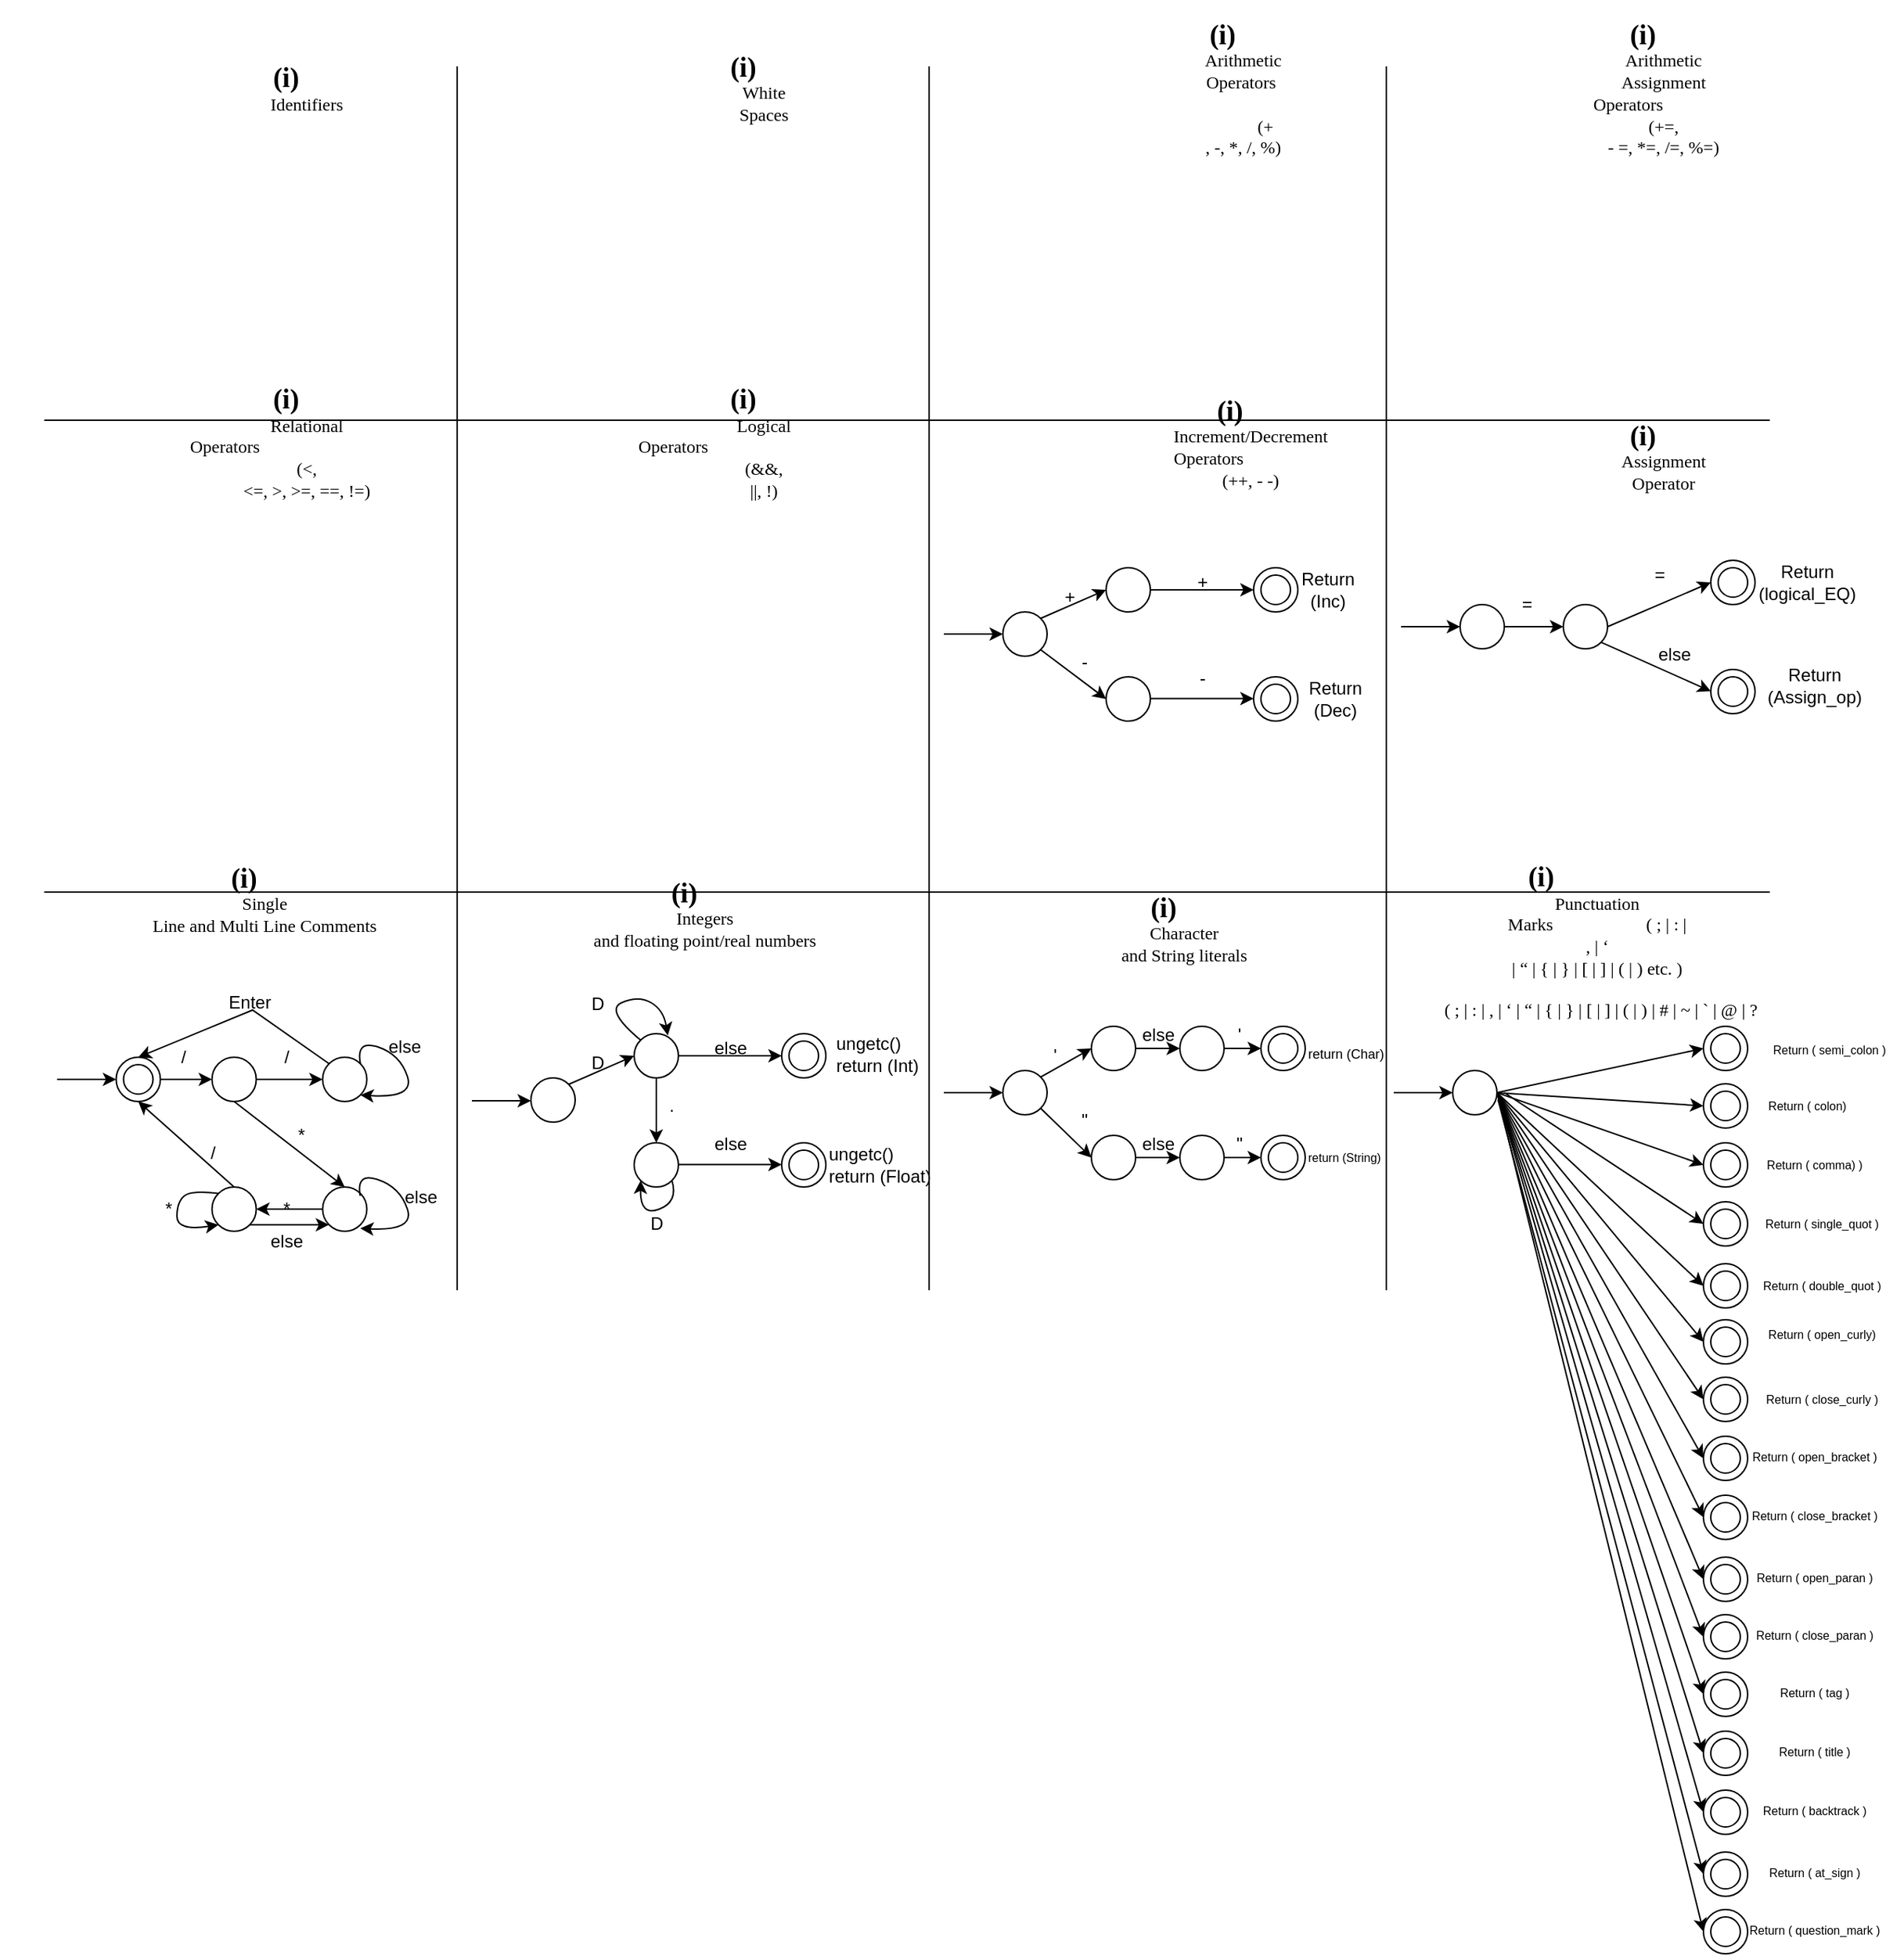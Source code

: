 <mxfile version="24.7.16">
  <diagram name="Page-1" id="lRpdXzTvYQ2GezhW0-wi">
    <mxGraphModel dx="2856" dy="1695" grid="1" gridSize="10" guides="1" tooltips="1" connect="1" arrows="1" fold="1" page="1" pageScale="1" pageWidth="1169" pageHeight="827" math="0" shadow="0">
      <root>
        <mxCell id="0" />
        <mxCell id="1" parent="0" />
        <mxCell id="4AbDWoIpbRsuX7BxDNey-69" value="" style="ellipse;whiteSpace=wrap;html=1;aspect=fixed;" vertex="1" parent="1">
          <mxGeometry x="48.75" y="672" width="30" height="30" as="geometry" />
        </mxCell>
        <mxCell id="a0pfKgJFgjEHsrckhtJ3-18" value="" style="endArrow=none;html=1;rounded=0;fontFamily=Helvetica;fontSize=12;fontColor=default;" parent="1" edge="1">
          <mxGeometry width="50" height="50" relative="1" as="geometry">
            <mxPoint y="240" as="sourcePoint" />
            <mxPoint x="1170" y="240" as="targetPoint" />
          </mxGeometry>
        </mxCell>
        <mxCell id="a0pfKgJFgjEHsrckhtJ3-19" value="" style="endArrow=none;html=1;rounded=0;fontFamily=Helvetica;fontSize=12;fontColor=default;" parent="1" edge="1">
          <mxGeometry width="50" height="50" relative="1" as="geometry">
            <mxPoint y="560" as="sourcePoint" />
            <mxPoint x="1170" y="560" as="targetPoint" />
          </mxGeometry>
        </mxCell>
        <mxCell id="a0pfKgJFgjEHsrckhtJ3-20" value="" style="endArrow=none;html=1;rounded=0;fontFamily=Helvetica;fontSize=12;fontColor=default;" parent="1" edge="1">
          <mxGeometry width="50" height="50" relative="1" as="geometry">
            <mxPoint x="280" y="830" as="sourcePoint" />
            <mxPoint x="280" as="targetPoint" />
          </mxGeometry>
        </mxCell>
        <mxCell id="a0pfKgJFgjEHsrckhtJ3-21" value="" style="endArrow=none;html=1;rounded=0;fontFamily=Helvetica;fontSize=12;fontColor=default;" parent="1" edge="1">
          <mxGeometry width="50" height="50" relative="1" as="geometry">
            <mxPoint x="600" y="830" as="sourcePoint" />
            <mxPoint x="600" as="targetPoint" />
          </mxGeometry>
        </mxCell>
        <mxCell id="a0pfKgJFgjEHsrckhtJ3-22" value="" style="endArrow=none;html=1;rounded=0;fontFamily=Helvetica;fontSize=12;fontColor=default;" parent="1" edge="1">
          <mxGeometry width="50" height="50" relative="1" as="geometry">
            <mxPoint x="910" y="830" as="sourcePoint" />
            <mxPoint x="910" as="targetPoint" />
          </mxGeometry>
        </mxCell>
        <mxCell id="a0pfKgJFgjEHsrckhtJ3-23" value="&lt;p style=&quot;margin-left:1.0in;mso-add-space:auto;&lt;br/&gt;text-indent:-.5in;mso-list:l0 level1 lfo1&quot; class=&quot;MsoListParagraph&quot;&gt;&lt;b&gt;&lt;span style=&quot;font-size:14.0pt;mso-bidi-font-size:&lt;br/&gt;12.0pt;line-height:115%;font-family:&amp;quot;Times New Roman&amp;quot;,serif;mso-fareast-font-family:&lt;br/&gt;&amp;quot;Times New Roman&amp;quot;&quot;&gt;(i)&lt;span style=&quot;font-variant-numeric: normal; font-variant-east-asian: normal; font-variant-alternates: normal; font-size-adjust: none; font-kerning: auto; font-optical-sizing: auto; font-feature-settings: normal; font-variation-settings: normal; font-variant-position: normal; font-weight: normal; font-stretch: normal; font-size: 7pt; line-height: normal; font-family: &amp;quot;Times New Roman&amp;quot;;&quot;&gt;&amp;nbsp;&amp;nbsp;&amp;nbsp;&amp;nbsp;&amp;nbsp;&amp;nbsp;&amp;nbsp;&amp;nbsp;&amp;nbsp;&amp;nbsp;&amp;nbsp;&amp;nbsp;&lt;br/&gt;&lt;/span&gt;&lt;/span&gt;&lt;/b&gt;&lt;span dir=&quot;LTR&quot;&gt;&lt;/span&gt;&lt;span style=&quot;font-size:&lt;br/&gt;14.0pt;mso-bidi-font-size:12.0pt;line-height:115%;font-family:&amp;quot;Times New Roman&amp;quot;,serif&quot;&gt;Identifiers&lt;/span&gt;&lt;/p&gt;" style="text;html=1;align=center;verticalAlign=middle;whiteSpace=wrap;rounded=0;fontFamily=Helvetica;fontSize=12;fontColor=default;" parent="1" vertex="1">
          <mxGeometry x="100" width="60" height="30" as="geometry" />
        </mxCell>
        <mxCell id="a0pfKgJFgjEHsrckhtJ3-24" value="&lt;p style=&quot;margin-left:1.0in;mso-add-space:auto;&lt;br/&gt;text-indent:-.5in;mso-list:l0 level1 lfo1&quot; class=&quot;MsoListParagraph&quot;&gt;&lt;b&gt;&lt;span style=&quot;font-size:14.0pt;mso-bidi-font-size:&lt;br/&gt;12.0pt;line-height:115%;font-family:&amp;quot;Times New Roman&amp;quot;,serif;mso-fareast-font-family:&lt;br/&gt;&amp;quot;Times New Roman&amp;quot;&quot;&gt;(i)&lt;span style=&quot;font-variant-numeric: normal; font-variant-east-asian: normal; font-variant-alternates: normal; font-size-adjust: none; font-kerning: auto; font-optical-sizing: auto; font-feature-settings: normal; font-variation-settings: normal; font-variant-position: normal; font-weight: normal; font-stretch: normal; font-size: 7pt; line-height: normal; font-family: &amp;quot;Times New Roman&amp;quot;;&quot;&gt;&amp;nbsp;&amp;nbsp;&amp;nbsp;&amp;nbsp;&amp;nbsp;&amp;nbsp;&amp;nbsp;&amp;nbsp;&amp;nbsp;&amp;nbsp;&amp;nbsp;&amp;nbsp;&lt;br/&gt;&lt;/span&gt;&lt;/span&gt;&lt;/b&gt;&lt;span dir=&quot;LTR&quot;&gt;&lt;/span&gt;&lt;span style=&quot;font-size:&lt;br/&gt;14.0pt;mso-bidi-font-size:12.0pt;line-height:115%;font-family:&amp;quot;Times New Roman&amp;quot;,serif&quot;&gt;White&lt;br/&gt;Spaces&lt;/span&gt;&lt;/p&gt;" style="text;html=1;align=center;verticalAlign=middle;whiteSpace=wrap;rounded=0;fontFamily=Helvetica;fontSize=12;fontColor=default;" parent="1" vertex="1">
          <mxGeometry x="410" width="60" height="30" as="geometry" />
        </mxCell>
        <mxCell id="a0pfKgJFgjEHsrckhtJ3-25" value="&lt;p style=&quot;margin-left:1.0in;mso-add-space:auto;&lt;br/&gt;text-indent:-.5in;mso-list:l0 level1 lfo1&quot; class=&quot;MsoListParagraph&quot;&gt;&lt;b&gt;&lt;span style=&quot;font-size:14.0pt;mso-bidi-font-size:&lt;br/&gt;12.0pt;line-height:115%;font-family:&amp;quot;Times New Roman&amp;quot;,serif;mso-fareast-font-family:&lt;br/&gt;&amp;quot;Times New Roman&amp;quot;&quot;&gt;(i)&lt;span style=&quot;font-variant-numeric: normal; font-variant-east-asian: normal; font-variant-alternates: normal; font-size-adjust: none; font-kerning: auto; font-optical-sizing: auto; font-feature-settings: normal; font-variation-settings: normal; font-variant-position: normal; font-weight: normal; font-stretch: normal; font-size: 7pt; line-height: normal; font-family: &amp;quot;Times New Roman&amp;quot;;&quot;&gt;&amp;nbsp;&amp;nbsp;&amp;nbsp;&amp;nbsp;&amp;nbsp;&amp;nbsp;&amp;nbsp;&amp;nbsp;&amp;nbsp;&amp;nbsp;&amp;nbsp;&amp;nbsp;&lt;br/&gt;&lt;/span&gt;&lt;/span&gt;&lt;/b&gt;&lt;span dir=&quot;LTR&quot;&gt;&lt;/span&gt;&lt;span style=&quot;font-size:&lt;br/&gt;14.0pt;mso-bidi-font-size:12.0pt;line-height:115%;font-family:&amp;quot;Times New Roman&amp;quot;,serif&quot;&gt;Arithmetic&lt;br/&gt;Operators&amp;nbsp; &amp;nbsp;&amp;nbsp;&amp;nbsp;&amp;nbsp;&amp;nbsp;&amp;nbsp;&amp;nbsp;&amp;nbsp;&amp;nbsp;&amp;nbsp;&amp;nbsp;&amp;nbsp;&amp;nbsp;&amp;nbsp;&amp;nbsp;&amp;nbsp;&amp;nbsp;&amp;nbsp;&amp;nbsp;&amp;nbsp;&amp;nbsp;&amp;nbsp;&amp;nbsp;&amp;nbsp; &amp;nbsp;&amp;nbsp;&amp;nbsp;&amp;nbsp;&amp;nbsp;&amp;nbsp;&amp;nbsp;&amp;nbsp;&amp;nbsp; (+&lt;br/&gt;, -, *, /, %)&lt;/span&gt;&lt;/p&gt;" style="text;html=1;align=center;verticalAlign=middle;whiteSpace=wrap;rounded=0;fontFamily=Helvetica;fontSize=12;fontColor=default;" parent="1" vertex="1">
          <mxGeometry x="730" width="70" height="30" as="geometry" />
        </mxCell>
        <mxCell id="a0pfKgJFgjEHsrckhtJ3-26" value="&lt;p style=&quot;margin-left:1.0in;mso-add-space:auto;&lt;br/&gt;text-indent:-.5in;mso-list:l0 level1 lfo1&quot; class=&quot;MsoListParagraph&quot;&gt;&lt;b&gt;&lt;span style=&quot;font-size:14.0pt;mso-bidi-font-size:&lt;br/&gt;12.0pt;line-height:115%;font-family:&amp;quot;Times New Roman&amp;quot;,serif;mso-fareast-font-family:&lt;br/&gt;&amp;quot;Times New Roman&amp;quot;&quot;&gt;(i)&lt;span style=&quot;font-variant-numeric: normal; font-variant-east-asian: normal; font-variant-alternates: normal; font-size-adjust: none; font-kerning: auto; font-optical-sizing: auto; font-feature-settings: normal; font-variation-settings: normal; font-variant-position: normal; font-weight: normal; font-stretch: normal; font-size: 7pt; line-height: normal; font-family: &amp;quot;Times New Roman&amp;quot;;&quot;&gt;&amp;nbsp;&amp;nbsp;&amp;nbsp;&amp;nbsp;&amp;nbsp;&amp;nbsp;&amp;nbsp;&amp;nbsp;&amp;nbsp;&amp;nbsp;&amp;nbsp;&amp;nbsp;&lt;br/&gt;&lt;/span&gt;&lt;/span&gt;&lt;/b&gt;&lt;span dir=&quot;LTR&quot;&gt;&lt;/span&gt;&lt;span style=&quot;font-size:&lt;br/&gt;14.0pt;mso-bidi-font-size:12.0pt;line-height:115%;font-family:&amp;quot;Times New Roman&amp;quot;,serif&quot;&gt;Arithmetic&lt;br/&gt;Assignment Operators&amp;nbsp;&amp;nbsp;&amp;nbsp;&amp;nbsp;&amp;nbsp;&amp;nbsp;&amp;nbsp;&amp;nbsp;&amp;nbsp;&amp;nbsp;&amp;nbsp;&amp;nbsp;&amp;nbsp;&amp;nbsp;&amp;nbsp;&amp;nbsp; (+=,&lt;br/&gt;- =, *=, /=, %=)&lt;/span&gt;&lt;/p&gt;" style="text;html=1;align=center;verticalAlign=middle;whiteSpace=wrap;rounded=0;fontFamily=Helvetica;fontSize=12;fontColor=default;" parent="1" vertex="1">
          <mxGeometry x="1020" width="60" height="30" as="geometry" />
        </mxCell>
        <mxCell id="a0pfKgJFgjEHsrckhtJ3-27" value="&lt;p style=&quot;margin-left:1.0in;mso-add-space:auto;&lt;br/&gt;text-indent:-.5in;mso-list:l0 level1 lfo1&quot; class=&quot;MsoListParagraph&quot;&gt;&lt;b&gt;&lt;span style=&quot;font-size:14.0pt;mso-bidi-font-size:&lt;br/&gt;12.0pt;line-height:115%;font-family:&amp;quot;Times New Roman&amp;quot;,serif;mso-fareast-font-family:&lt;br/&gt;&amp;quot;Times New Roman&amp;quot;&quot;&gt;(i)&lt;span style=&quot;font-variant-numeric: normal; font-variant-east-asian: normal; font-variant-alternates: normal; font-size-adjust: none; font-kerning: auto; font-optical-sizing: auto; font-feature-settings: normal; font-variation-settings: normal; font-variant-position: normal; font-weight: normal; font-stretch: normal; font-size: 7pt; line-height: normal; font-family: &amp;quot;Times New Roman&amp;quot;;&quot;&gt;&amp;nbsp;&amp;nbsp;&amp;nbsp;&amp;nbsp;&amp;nbsp;&amp;nbsp;&amp;nbsp;&amp;nbsp;&amp;nbsp;&amp;nbsp;&amp;nbsp;&amp;nbsp;&lt;br/&gt;&lt;/span&gt;&lt;/span&gt;&lt;/b&gt;&lt;span dir=&quot;LTR&quot;&gt;&lt;/span&gt;&lt;span style=&quot;font-size:&lt;br/&gt;14.0pt;mso-bidi-font-size:12.0pt;line-height:115%;font-family:&amp;quot;Times New Roman&amp;quot;,serif&quot;&gt;Relational&lt;br/&gt;Operators&amp;nbsp;&amp;nbsp;&amp;nbsp;&amp;nbsp;&amp;nbsp;&amp;nbsp;&amp;nbsp;&amp;nbsp;&amp;nbsp;&amp;nbsp;&amp;nbsp;&amp;nbsp;&amp;nbsp;&amp;nbsp;&amp;nbsp;&amp;nbsp;&amp;nbsp;&amp;nbsp;&amp;nbsp;&amp;nbsp;&amp;nbsp;&amp;nbsp;&amp;nbsp;&amp;nbsp;&amp;nbsp;&amp;nbsp;&amp;nbsp;&amp;nbsp;&amp;nbsp;&amp;nbsp;&amp;nbsp;&amp;nbsp;&amp;nbsp;&amp;nbsp;&amp;nbsp;&amp;nbsp;&amp;nbsp; (&amp;lt;,&lt;br/&gt;&amp;lt;=, &amp;gt;, &amp;gt;=, ==, !=)&lt;/span&gt;&lt;/p&gt;" style="text;html=1;align=center;verticalAlign=middle;whiteSpace=wrap;rounded=0;fontFamily=Helvetica;fontSize=12;fontColor=default;" parent="1" vertex="1">
          <mxGeometry x="100" y="240" width="60" height="30" as="geometry" />
        </mxCell>
        <mxCell id="a0pfKgJFgjEHsrckhtJ3-28" value="&lt;p style=&quot;margin-left:1.0in;mso-add-space:auto;&lt;br/&gt;text-indent:-.5in;mso-list:l0 level1 lfo1&quot; class=&quot;MsoListParagraph&quot;&gt;&lt;b&gt;&lt;span style=&quot;font-size:14.0pt;mso-bidi-font-size:&lt;br/&gt;12.0pt;line-height:115%;font-family:&amp;quot;Times New Roman&amp;quot;,serif;mso-fareast-font-family:&lt;br/&gt;&amp;quot;Times New Roman&amp;quot;&quot;&gt;(i)&lt;span style=&quot;font-variant-numeric: normal; font-variant-east-asian: normal; font-variant-alternates: normal; font-size-adjust: none; font-kerning: auto; font-optical-sizing: auto; font-feature-settings: normal; font-variation-settings: normal; font-variant-position: normal; font-weight: normal; font-stretch: normal; font-size: 7pt; line-height: normal; font-family: &amp;quot;Times New Roman&amp;quot;;&quot;&gt;&amp;nbsp;&amp;nbsp;&amp;nbsp;&amp;nbsp;&amp;nbsp;&amp;nbsp;&amp;nbsp;&amp;nbsp;&amp;nbsp;&amp;nbsp;&amp;nbsp;&amp;nbsp;&lt;br/&gt;&lt;/span&gt;&lt;/span&gt;&lt;/b&gt;&lt;span dir=&quot;LTR&quot;&gt;&lt;/span&gt;&lt;span style=&quot;font-size:&lt;br/&gt;14.0pt;mso-bidi-font-size:12.0pt;line-height:115%;font-family:&amp;quot;Times New Roman&amp;quot;,serif&quot;&gt;Logical&lt;br/&gt;Operators&amp;nbsp;&amp;nbsp;&amp;nbsp;&amp;nbsp;&amp;nbsp;&amp;nbsp;&amp;nbsp;&amp;nbsp;&amp;nbsp;&amp;nbsp;&amp;nbsp;&amp;nbsp;&amp;nbsp;&amp;nbsp;&amp;nbsp;&amp;nbsp;&amp;nbsp;&amp;nbsp;&amp;nbsp;&amp;nbsp;&amp;nbsp;&amp;nbsp;&amp;nbsp;&amp;nbsp;&amp;nbsp;&amp;nbsp;&amp;nbsp;&amp;nbsp;&amp;nbsp;&amp;nbsp;&amp;nbsp;&amp;nbsp;&amp;nbsp;&amp;nbsp;&amp;nbsp;&amp;nbsp;&amp;nbsp;&amp;nbsp;&amp;nbsp;&amp;nbsp;&amp;nbsp; (&amp;amp;&amp;amp;,&lt;br/&gt;||, !)&lt;/span&gt;&lt;/p&gt;" style="text;html=1;align=center;verticalAlign=middle;whiteSpace=wrap;rounded=0;fontFamily=Helvetica;fontSize=12;fontColor=default;" parent="1" vertex="1">
          <mxGeometry x="410" y="240" width="60" height="30" as="geometry" />
        </mxCell>
        <mxCell id="a0pfKgJFgjEHsrckhtJ3-29" value="&lt;p style=&quot;margin-left:1.0in;mso-add-space:auto;&lt;br/&gt;text-indent:-.5in;mso-list:l0 level1 lfo1&quot; class=&quot;MsoListParagraph&quot;&gt;&lt;b&gt;&lt;span style=&quot;font-size:14.0pt;mso-bidi-font-size:&lt;br/&gt;12.0pt;line-height:115%;font-family:&amp;quot;Times New Roman&amp;quot;,serif;mso-fareast-font-family:&lt;br/&gt;&amp;quot;Times New Roman&amp;quot;&quot;&gt;(i)&lt;span style=&quot;font-variant-numeric: normal; font-variant-east-asian: normal; font-variant-alternates: normal; font-size-adjust: none; font-kerning: auto; font-optical-sizing: auto; font-feature-settings: normal; font-variation-settings: normal; font-variant-position: normal; font-weight: normal; font-stretch: normal; font-size: 7pt; line-height: normal; font-family: &amp;quot;Times New Roman&amp;quot;;&quot;&gt;&amp;nbsp;&amp;nbsp;&amp;nbsp;&amp;nbsp;&amp;nbsp;&amp;nbsp;&amp;nbsp;&amp;nbsp;&amp;nbsp;&amp;nbsp;&amp;nbsp;&amp;nbsp;&lt;br/&gt;&lt;/span&gt;&lt;/span&gt;&lt;/b&gt;&lt;span dir=&quot;LTR&quot;&gt;&lt;/span&gt;&lt;span style=&quot;font-size:&lt;br/&gt;14.0pt;mso-bidi-font-size:12.0pt;line-height:115%;font-family:&amp;quot;Times New Roman&amp;quot;,serif&quot;&gt;Increment/Decrement&lt;br/&gt;Operators&amp;nbsp;&amp;nbsp;&amp;nbsp;&amp;nbsp;&amp;nbsp;&amp;nbsp;&amp;nbsp;&amp;nbsp;&amp;nbsp;&amp;nbsp;&amp;nbsp;&amp;nbsp;&amp;nbsp;&amp;nbsp;&amp;nbsp;&amp;nbsp;&amp;nbsp;&amp;nbsp;&amp;nbsp; (++, - -)&lt;/span&gt;&lt;/p&gt;" style="text;html=1;align=center;verticalAlign=middle;whiteSpace=wrap;rounded=0;fontFamily=Helvetica;fontSize=12;fontColor=default;" parent="1" vertex="1">
          <mxGeometry x="740" y="240" width="60" height="30" as="geometry" />
        </mxCell>
        <mxCell id="a0pfKgJFgjEHsrckhtJ3-31" value="&lt;p style=&quot;margin-left:1.0in;mso-add-space:auto;&lt;br/&gt;text-indent:-.5in;mso-list:l0 level1 lfo1&quot; class=&quot;MsoListParagraph&quot;&gt;&lt;b&gt;&lt;span style=&quot;font-size:14.0pt;mso-bidi-font-size:&lt;br/&gt;12.0pt;line-height:115%;font-family:&amp;quot;Times New Roman&amp;quot;,serif;mso-fareast-font-family:&lt;br/&gt;&amp;quot;Times New Roman&amp;quot;&quot;&gt;(i)&lt;span style=&quot;font-variant-numeric: normal; font-variant-east-asian: normal; font-variant-alternates: normal; font-size-adjust: none; font-kerning: auto; font-optical-sizing: auto; font-feature-settings: normal; font-variation-settings: normal; font-variant-position: normal; font-weight: normal; font-stretch: normal; font-size: 7pt; line-height: normal; font-family: &amp;quot;Times New Roman&amp;quot;;&quot;&gt;&amp;nbsp;&amp;nbsp;&amp;nbsp;&amp;nbsp;&amp;nbsp;&amp;nbsp;&amp;nbsp;&amp;nbsp;&amp;nbsp;&amp;nbsp;&amp;nbsp;&amp;nbsp;&lt;br/&gt;&lt;/span&gt;&lt;/span&gt;&lt;/b&gt;&lt;span dir=&quot;LTR&quot;&gt;&lt;/span&gt;&lt;span style=&quot;font-size:&lt;br/&gt;14.0pt;mso-bidi-font-size:12.0pt;line-height:115%;font-family:&amp;quot;Times New Roman&amp;quot;,serif&quot;&gt;Assignment&lt;br/&gt;Operator&lt;/span&gt;&lt;/p&gt;" style="text;html=1;align=center;verticalAlign=middle;whiteSpace=wrap;rounded=0;fontFamily=Helvetica;fontSize=12;fontColor=default;" parent="1" vertex="1">
          <mxGeometry x="1020" y="250" width="60" height="30" as="geometry" />
        </mxCell>
        <mxCell id="a0pfKgJFgjEHsrckhtJ3-32" value="&lt;p style=&quot;margin-left:1.0in;mso-add-space:auto;&lt;br/&gt;text-indent:-.5in;mso-list:l0 level1 lfo1&quot; class=&quot;MsoListParagraph&quot;&gt;&lt;b&gt;&lt;span style=&quot;font-size:14.0pt;mso-bidi-font-size:&lt;br/&gt;12.0pt;line-height:115%;font-family:&amp;quot;Times New Roman&amp;quot;,serif;mso-fareast-font-family:&lt;br/&gt;&amp;quot;Times New Roman&amp;quot;&quot;&gt;(i)&lt;span style=&quot;font-variant-numeric: normal; font-variant-east-asian: normal; font-variant-alternates: normal; font-size-adjust: none; font-kerning: auto; font-optical-sizing: auto; font-feature-settings: normal; font-variation-settings: normal; font-variant-position: normal; font-weight: normal; font-stretch: normal; font-size: 7pt; line-height: normal; font-family: &amp;quot;Times New Roman&amp;quot;;&quot;&gt;&amp;nbsp;&amp;nbsp;&amp;nbsp;&amp;nbsp;&amp;nbsp;&amp;nbsp;&amp;nbsp;&amp;nbsp;&amp;nbsp;&amp;nbsp;&amp;nbsp;&amp;nbsp;&lt;br/&gt;&lt;/span&gt;&lt;/span&gt;&lt;/b&gt;&lt;span dir=&quot;LTR&quot;&gt;&lt;/span&gt;&lt;span style=&quot;font-size:&lt;br/&gt;14.0pt;mso-bidi-font-size:12.0pt;line-height:115%;font-family:&amp;quot;Times New Roman&amp;quot;,serif&quot;&gt;Single&lt;br/&gt;Line and Multi Line Comments&lt;/span&gt;&lt;/p&gt;" style="text;html=1;align=center;verticalAlign=middle;whiteSpace=wrap;rounded=0;fontFamily=Helvetica;fontSize=12;fontColor=default;" parent="1" vertex="1">
          <mxGeometry x="-30" y="550" width="262.5" height="30" as="geometry" />
        </mxCell>
        <mxCell id="a0pfKgJFgjEHsrckhtJ3-33" value="&lt;p style=&quot;margin-left:1.0in;mso-add-space:auto;&lt;br/&gt;text-indent:-.5in;mso-list:l0 level1 lfo1&quot; class=&quot;MsoListParagraph&quot;&gt;&lt;b&gt;&lt;span style=&quot;font-size:14.0pt;mso-bidi-font-size:&lt;br/&gt;12.0pt;line-height:115%;font-family:&amp;quot;Times New Roman&amp;quot;,serif;mso-fareast-font-family:&lt;br/&gt;&amp;quot;Times New Roman&amp;quot;&quot;&gt;(i)&lt;span style=&quot;font-variant-numeric: normal; font-variant-east-asian: normal; font-variant-alternates: normal; font-size-adjust: none; font-kerning: auto; font-optical-sizing: auto; font-feature-settings: normal; font-variation-settings: normal; font-variant-position: normal; font-weight: normal; font-stretch: normal; font-size: 7pt; line-height: normal; font-family: &amp;quot;Times New Roman&amp;quot;;&quot;&gt;&amp;nbsp;&amp;nbsp;&amp;nbsp;&amp;nbsp;&amp;nbsp;&amp;nbsp;&amp;nbsp;&amp;nbsp;&amp;nbsp;&amp;nbsp;&amp;nbsp;&amp;nbsp;&lt;br/&gt;&lt;/span&gt;&lt;/span&gt;&lt;/b&gt;&lt;span dir=&quot;LTR&quot;&gt;&lt;/span&gt;&lt;span style=&quot;font-size:&lt;br/&gt;14.0pt;mso-bidi-font-size:12.0pt;line-height:115%;font-family:&amp;quot;Times New Roman&amp;quot;,serif&quot;&gt;Integers&lt;br/&gt;and floating point/real numbers&lt;/span&gt;&lt;/p&gt;" style="text;html=1;align=center;verticalAlign=middle;whiteSpace=wrap;rounded=0;fontFamily=Helvetica;fontSize=12;fontColor=default;" parent="1" vertex="1">
          <mxGeometry x="250" y="560" width="300" height="30" as="geometry" />
        </mxCell>
        <mxCell id="a0pfKgJFgjEHsrckhtJ3-34" value="&lt;p style=&quot;margin-left:1.0in;mso-add-space:auto;&lt;br/&gt;text-indent:-.5in;mso-list:l0 level1 lfo1&quot; class=&quot;MsoListParagraph&quot;&gt;&lt;b&gt;&lt;span style=&quot;font-size:14.0pt;mso-bidi-font-size:&lt;br/&gt;12.0pt;line-height:115%;font-family:&amp;quot;Times New Roman&amp;quot;,serif;mso-fareast-font-family:&lt;br/&gt;&amp;quot;Times New Roman&amp;quot;&quot;&gt;(i)&lt;span style=&quot;font-variant-numeric: normal; font-variant-east-asian: normal; font-variant-alternates: normal; font-size-adjust: none; font-kerning: auto; font-optical-sizing: auto; font-feature-settings: normal; font-variation-settings: normal; font-variant-position: normal; font-weight: normal; font-stretch: normal; font-size: 7pt; line-height: normal; font-family: &amp;quot;Times New Roman&amp;quot;;&quot;&gt;&amp;nbsp;&amp;nbsp;&amp;nbsp;&amp;nbsp;&amp;nbsp;&amp;nbsp;&amp;nbsp;&amp;nbsp;&amp;nbsp;&amp;nbsp;&amp;nbsp;&amp;nbsp;&lt;br/&gt;&lt;/span&gt;&lt;/span&gt;&lt;/b&gt;&lt;span dir=&quot;LTR&quot;&gt;&lt;/span&gt;&lt;span style=&quot;font-size:&lt;br/&gt;14.0pt;mso-bidi-font-size:12.0pt;line-height:115%;font-family:&amp;quot;Times New Roman&amp;quot;,serif&quot;&gt;Character&lt;br/&gt;and String literals&lt;/span&gt;&lt;/p&gt;" style="text;html=1;align=center;verticalAlign=middle;whiteSpace=wrap;rounded=0;fontFamily=Helvetica;fontSize=12;fontColor=default;" parent="1" vertex="1">
          <mxGeometry x="600" y="570" width="250" height="30" as="geometry" />
        </mxCell>
        <mxCell id="a0pfKgJFgjEHsrckhtJ3-35" value="&lt;p style=&quot;margin-top:0in;margin-right:0in;margin-bottom:&lt;br/&gt;0in;margin-left:1.0in;mso-add-space:auto;text-indent:-.5in;mso-list:l0 level1 lfo1&quot; class=&quot;MsoListParagraph&quot;&gt;&lt;b&gt;&lt;span style=&quot;font-size:14.0pt;mso-bidi-font-size:&lt;br/&gt;12.0pt;line-height:115%;font-family:&amp;quot;Times New Roman&amp;quot;,serif;mso-fareast-font-family:&lt;br/&gt;&amp;quot;Times New Roman&amp;quot;&quot;&gt;(i)&lt;span style=&quot;font-variant-numeric: normal; font-variant-east-asian: normal; font-variant-alternates: normal; font-size-adjust: none; font-kerning: auto; font-optical-sizing: auto; font-feature-settings: normal; font-variation-settings: normal; font-variant-position: normal; font-weight: normal; font-stretch: normal; font-size: 7pt; line-height: normal; font-family: &amp;quot;Times New Roman&amp;quot;;&quot;&gt;&amp;nbsp;&amp;nbsp;&amp;nbsp;&amp;nbsp;&amp;nbsp;&amp;nbsp;&amp;nbsp;&amp;nbsp;&amp;nbsp;&amp;nbsp;&amp;nbsp;&amp;nbsp;&lt;br/&gt;&lt;/span&gt;&lt;/span&gt;&lt;/b&gt;&lt;span dir=&quot;LTR&quot;&gt;&lt;/span&gt;&lt;span style=&quot;font-size:&lt;br/&gt;14.0pt;mso-bidi-font-size:12.0pt;line-height:115%;font-family:&amp;quot;Times New Roman&amp;quot;,serif&quot;&gt;Punctuation&lt;br/&gt;Marks&amp;nbsp;&amp;nbsp;&amp;nbsp;&amp;nbsp;&amp;nbsp;&amp;nbsp;&amp;nbsp;&amp;nbsp;&amp;nbsp;&amp;nbsp;&amp;nbsp;&amp;nbsp;&amp;nbsp;&amp;nbsp;&amp;nbsp;&amp;nbsp;&amp;nbsp;&amp;nbsp;&amp;nbsp;&amp;nbsp; ( ; | : | , | ‘&lt;br/&gt;| “ | { | } | [ | ] | ( | ) etc. )&lt;/span&gt;&lt;/p&gt;" style="text;html=1;align=center;verticalAlign=middle;whiteSpace=wrap;rounded=0;fontFamily=Helvetica;fontSize=12;fontColor=default;" parent="1" vertex="1">
          <mxGeometry x="895" y="570" width="220" height="30" as="geometry" />
        </mxCell>
        <mxCell id="4AbDWoIpbRsuX7BxDNey-2" value="" style="ellipse;whiteSpace=wrap;html=1;aspect=fixed;" vertex="1" parent="1">
          <mxGeometry x="650" y="370" width="30" height="30" as="geometry" />
        </mxCell>
        <mxCell id="4AbDWoIpbRsuX7BxDNey-3" value="" style="ellipse;whiteSpace=wrap;html=1;aspect=fixed;" vertex="1" parent="1">
          <mxGeometry x="720" y="340" width="30" height="30" as="geometry" />
        </mxCell>
        <mxCell id="4AbDWoIpbRsuX7BxDNey-4" value="" style="ellipse;whiteSpace=wrap;html=1;aspect=fixed;" vertex="1" parent="1">
          <mxGeometry x="720" y="414" width="30" height="30" as="geometry" />
        </mxCell>
        <mxCell id="4AbDWoIpbRsuX7BxDNey-5" value="" style="ellipse;whiteSpace=wrap;html=1;aspect=fixed;" vertex="1" parent="1">
          <mxGeometry x="820" y="340" width="30" height="30" as="geometry" />
        </mxCell>
        <mxCell id="4AbDWoIpbRsuX7BxDNey-6" value="" style="ellipse;whiteSpace=wrap;html=1;aspect=fixed;" vertex="1" parent="1">
          <mxGeometry x="820" y="414" width="30" height="30" as="geometry" />
        </mxCell>
        <mxCell id="4AbDWoIpbRsuX7BxDNey-7" value="" style="ellipse;whiteSpace=wrap;html=1;aspect=fixed;" vertex="1" parent="1">
          <mxGeometry x="825" y="345" width="20" height="20" as="geometry" />
        </mxCell>
        <mxCell id="4AbDWoIpbRsuX7BxDNey-8" value="" style="ellipse;whiteSpace=wrap;html=1;aspect=fixed;" vertex="1" parent="1">
          <mxGeometry x="825" y="419" width="20" height="20" as="geometry" />
        </mxCell>
        <mxCell id="4AbDWoIpbRsuX7BxDNey-9" value="" style="endArrow=classic;html=1;rounded=0;exitX=1;exitY=0;exitDx=0;exitDy=0;entryX=0;entryY=0.5;entryDx=0;entryDy=0;" edge="1" parent="1" source="4AbDWoIpbRsuX7BxDNey-2" target="4AbDWoIpbRsuX7BxDNey-3">
          <mxGeometry width="50" height="50" relative="1" as="geometry">
            <mxPoint x="660" y="430" as="sourcePoint" />
            <mxPoint x="710" y="380" as="targetPoint" />
          </mxGeometry>
        </mxCell>
        <mxCell id="4AbDWoIpbRsuX7BxDNey-10" value="+" style="text;html=1;align=center;verticalAlign=middle;resizable=0;points=[];autosize=1;strokeColor=none;fillColor=none;" vertex="1" parent="1">
          <mxGeometry x="680" y="345" width="30" height="30" as="geometry" />
        </mxCell>
        <mxCell id="4AbDWoIpbRsuX7BxDNey-11" value="" style="endArrow=classic;html=1;rounded=0;exitX=1;exitY=0.5;exitDx=0;exitDy=0;entryX=0;entryY=0.5;entryDx=0;entryDy=0;" edge="1" parent="1" source="4AbDWoIpbRsuX7BxDNey-3" target="4AbDWoIpbRsuX7BxDNey-5">
          <mxGeometry width="50" height="50" relative="1" as="geometry">
            <mxPoint x="750" y="359" as="sourcePoint" />
            <mxPoint x="814" y="340" as="targetPoint" />
          </mxGeometry>
        </mxCell>
        <mxCell id="4AbDWoIpbRsuX7BxDNey-13" value="Return&lt;div&gt;(Inc)&lt;/div&gt;" style="text;html=1;align=center;verticalAlign=middle;resizable=0;points=[];autosize=1;strokeColor=none;fillColor=none;" vertex="1" parent="1">
          <mxGeometry x="840" y="335" width="60" height="40" as="geometry" />
        </mxCell>
        <mxCell id="4AbDWoIpbRsuX7BxDNey-14" value="Return&lt;div&gt;(Dec)&lt;/div&gt;" style="text;html=1;align=center;verticalAlign=middle;resizable=0;points=[];autosize=1;strokeColor=none;fillColor=none;" vertex="1" parent="1">
          <mxGeometry x="845" y="409" width="60" height="40" as="geometry" />
        </mxCell>
        <mxCell id="4AbDWoIpbRsuX7BxDNey-18" value="" style="endArrow=classic;html=1;rounded=0;exitX=1;exitY=0.5;exitDx=0;exitDy=0;entryX=0;entryY=0.5;entryDx=0;entryDy=0;" edge="1" parent="1">
          <mxGeometry width="50" height="50" relative="1" as="geometry">
            <mxPoint x="750" y="428.76" as="sourcePoint" />
            <mxPoint x="820" y="428.76" as="targetPoint" />
          </mxGeometry>
        </mxCell>
        <mxCell id="4AbDWoIpbRsuX7BxDNey-22" value="" style="endArrow=classic;html=1;rounded=0;entryX=0;entryY=0.5;entryDx=0;entryDy=0;exitX=1;exitY=1;exitDx=0;exitDy=0;" edge="1" parent="1" source="4AbDWoIpbRsuX7BxDNey-2" target="4AbDWoIpbRsuX7BxDNey-4">
          <mxGeometry width="50" height="50" relative="1" as="geometry">
            <mxPoint x="677" y="400" as="sourcePoint" />
            <mxPoint x="720" y="377" as="targetPoint" />
          </mxGeometry>
        </mxCell>
        <mxCell id="4AbDWoIpbRsuX7BxDNey-23" value="-" style="text;html=1;align=center;verticalAlign=middle;resizable=0;points=[];autosize=1;strokeColor=none;fillColor=none;" vertex="1" parent="1">
          <mxGeometry x="690" y="389" width="30" height="30" as="geometry" />
        </mxCell>
        <mxCell id="4AbDWoIpbRsuX7BxDNey-24" value="" style="endArrow=classic;html=1;rounded=0;entryX=0;entryY=0.5;entryDx=0;entryDy=0;entryPerimeter=0;" edge="1" parent="1" target="4AbDWoIpbRsuX7BxDNey-2">
          <mxGeometry width="50" height="50" relative="1" as="geometry">
            <mxPoint x="610" y="385" as="sourcePoint" />
            <mxPoint x="710" y="380" as="targetPoint" />
          </mxGeometry>
        </mxCell>
        <mxCell id="4AbDWoIpbRsuX7BxDNey-26" value="+" style="text;html=1;align=center;verticalAlign=middle;resizable=0;points=[];autosize=1;strokeColor=none;fillColor=none;" vertex="1" parent="1">
          <mxGeometry x="770" y="335" width="30" height="30" as="geometry" />
        </mxCell>
        <mxCell id="4AbDWoIpbRsuX7BxDNey-27" value="-" style="text;html=1;align=center;verticalAlign=middle;resizable=0;points=[];autosize=1;strokeColor=none;fillColor=none;" vertex="1" parent="1">
          <mxGeometry x="770" y="400" width="30" height="30" as="geometry" />
        </mxCell>
        <mxCell id="4AbDWoIpbRsuX7BxDNey-28" value="" style="ellipse;whiteSpace=wrap;html=1;aspect=fixed;" vertex="1" parent="1">
          <mxGeometry x="960" y="365" width="30" height="30" as="geometry" />
        </mxCell>
        <mxCell id="4AbDWoIpbRsuX7BxDNey-29" value="" style="ellipse;whiteSpace=wrap;html=1;aspect=fixed;" vertex="1" parent="1">
          <mxGeometry x="1030" y="365" width="30" height="30" as="geometry" />
        </mxCell>
        <mxCell id="4AbDWoIpbRsuX7BxDNey-31" value="" style="ellipse;whiteSpace=wrap;html=1;aspect=fixed;" vertex="1" parent="1">
          <mxGeometry x="1130" y="335" width="30" height="30" as="geometry" />
        </mxCell>
        <mxCell id="4AbDWoIpbRsuX7BxDNey-32" value="" style="ellipse;whiteSpace=wrap;html=1;aspect=fixed;" vertex="1" parent="1">
          <mxGeometry x="1130" y="409" width="30" height="30" as="geometry" />
        </mxCell>
        <mxCell id="4AbDWoIpbRsuX7BxDNey-34" value="" style="ellipse;whiteSpace=wrap;html=1;aspect=fixed;" vertex="1" parent="1">
          <mxGeometry x="1135" y="414" width="20" height="20" as="geometry" />
        </mxCell>
        <mxCell id="4AbDWoIpbRsuX7BxDNey-35" value="" style="endArrow=classic;html=1;rounded=0;exitX=1;exitY=0.5;exitDx=0;exitDy=0;entryX=0;entryY=0.5;entryDx=0;entryDy=0;" edge="1" parent="1" source="4AbDWoIpbRsuX7BxDNey-28" target="4AbDWoIpbRsuX7BxDNey-29">
          <mxGeometry width="50" height="50" relative="1" as="geometry">
            <mxPoint x="970" y="425" as="sourcePoint" />
            <mxPoint x="1020" y="375" as="targetPoint" />
          </mxGeometry>
        </mxCell>
        <mxCell id="4AbDWoIpbRsuX7BxDNey-36" value="=" style="text;html=1;align=center;verticalAlign=middle;resizable=0;points=[];autosize=1;strokeColor=none;fillColor=none;" vertex="1" parent="1">
          <mxGeometry x="990" y="350" width="30" height="30" as="geometry" />
        </mxCell>
        <mxCell id="4AbDWoIpbRsuX7BxDNey-37" value="" style="endArrow=classic;html=1;rounded=0;exitX=1;exitY=0.5;exitDx=0;exitDy=0;entryX=0;entryY=0.5;entryDx=0;entryDy=0;" edge="1" parent="1" source="4AbDWoIpbRsuX7BxDNey-29" target="4AbDWoIpbRsuX7BxDNey-31">
          <mxGeometry width="50" height="50" relative="1" as="geometry">
            <mxPoint x="1060" y="354" as="sourcePoint" />
            <mxPoint x="1124" y="335" as="targetPoint" />
          </mxGeometry>
        </mxCell>
        <mxCell id="4AbDWoIpbRsuX7BxDNey-38" value="" style="endArrow=classic;html=1;rounded=0;exitX=1;exitY=1;exitDx=0;exitDy=0;entryX=0;entryY=0.5;entryDx=0;entryDy=0;" edge="1" parent="1" source="4AbDWoIpbRsuX7BxDNey-29">
          <mxGeometry width="50" height="50" relative="1" as="geometry">
            <mxPoint x="1060" y="423.76" as="sourcePoint" />
            <mxPoint x="1130" y="423.76" as="targetPoint" />
          </mxGeometry>
        </mxCell>
        <mxCell id="4AbDWoIpbRsuX7BxDNey-41" value="" style="endArrow=classic;html=1;rounded=0;entryX=0;entryY=0.5;entryDx=0;entryDy=0;entryPerimeter=0;" edge="1" parent="1" target="4AbDWoIpbRsuX7BxDNey-28">
          <mxGeometry width="50" height="50" relative="1" as="geometry">
            <mxPoint x="920" y="380" as="sourcePoint" />
            <mxPoint x="1020" y="375" as="targetPoint" />
          </mxGeometry>
        </mxCell>
        <mxCell id="4AbDWoIpbRsuX7BxDNey-42" value="=" style="text;html=1;align=center;verticalAlign=middle;resizable=0;points=[];autosize=1;strokeColor=none;fillColor=none;" vertex="1" parent="1">
          <mxGeometry x="1080" y="330" width="30" height="30" as="geometry" />
        </mxCell>
        <mxCell id="4AbDWoIpbRsuX7BxDNey-45" value="" style="ellipse;whiteSpace=wrap;html=1;aspect=fixed;" vertex="1" parent="1">
          <mxGeometry x="1135" y="340" width="20" height="20" as="geometry" />
        </mxCell>
        <mxCell id="4AbDWoIpbRsuX7BxDNey-46" value="Return&lt;div&gt;(logical_EQ)&lt;/div&gt;" style="text;html=1;align=center;verticalAlign=middle;resizable=0;points=[];autosize=1;strokeColor=none;fillColor=none;" vertex="1" parent="1">
          <mxGeometry x="1150" y="330" width="90" height="40" as="geometry" />
        </mxCell>
        <mxCell id="4AbDWoIpbRsuX7BxDNey-47" value="else" style="text;html=1;align=center;verticalAlign=middle;resizable=0;points=[];autosize=1;strokeColor=none;fillColor=none;" vertex="1" parent="1">
          <mxGeometry x="1080" y="384" width="50" height="30" as="geometry" />
        </mxCell>
        <mxCell id="4AbDWoIpbRsuX7BxDNey-48" value="Return&lt;div&gt;(Assign_op)&lt;/div&gt;" style="text;html=1;align=center;verticalAlign=middle;resizable=0;points=[];autosize=1;strokeColor=none;fillColor=none;" vertex="1" parent="1">
          <mxGeometry x="1155" y="400" width="90" height="40" as="geometry" />
        </mxCell>
        <mxCell id="4AbDWoIpbRsuX7BxDNey-50" value="" style="ellipse;whiteSpace=wrap;html=1;aspect=fixed;" vertex="1" parent="1">
          <mxGeometry x="113.75" y="672" width="30" height="30" as="geometry" />
        </mxCell>
        <mxCell id="4AbDWoIpbRsuX7BxDNey-52" value="" style="ellipse;whiteSpace=wrap;html=1;aspect=fixed;" vertex="1" parent="1">
          <mxGeometry x="188.75" y="672" width="30" height="30" as="geometry" />
        </mxCell>
        <mxCell id="4AbDWoIpbRsuX7BxDNey-53" value="" style="ellipse;whiteSpace=wrap;html=1;aspect=fixed;" vertex="1" parent="1">
          <mxGeometry x="188.75" y="760" width="30" height="30" as="geometry" />
        </mxCell>
        <mxCell id="4AbDWoIpbRsuX7BxDNey-56" value="" style="endArrow=classic;html=1;rounded=0;exitX=1;exitY=0.5;exitDx=0;exitDy=0;entryX=0;entryY=0.5;entryDx=0;entryDy=0;" edge="1" parent="1" target="4AbDWoIpbRsuX7BxDNey-50">
          <mxGeometry width="50" height="50" relative="1" as="geometry">
            <mxPoint x="78.75" y="687" as="sourcePoint" />
            <mxPoint x="108.75" y="682" as="targetPoint" />
          </mxGeometry>
        </mxCell>
        <mxCell id="4AbDWoIpbRsuX7BxDNey-57" value="/" style="text;html=1;align=center;verticalAlign=middle;resizable=0;points=[];autosize=1;strokeColor=none;fillColor=none;" vertex="1" parent="1">
          <mxGeometry x="78.75" y="657" width="30" height="30" as="geometry" />
        </mxCell>
        <mxCell id="4AbDWoIpbRsuX7BxDNey-58" value="" style="endArrow=classic;html=1;rounded=0;exitX=1;exitY=0.5;exitDx=0;exitDy=0;entryX=0;entryY=0.5;entryDx=0;entryDy=0;" edge="1" parent="1" source="4AbDWoIpbRsuX7BxDNey-50" target="4AbDWoIpbRsuX7BxDNey-52">
          <mxGeometry width="50" height="50" relative="1" as="geometry">
            <mxPoint x="148.75" y="691" as="sourcePoint" />
            <mxPoint x="212.75" y="672" as="targetPoint" />
          </mxGeometry>
        </mxCell>
        <mxCell id="4AbDWoIpbRsuX7BxDNey-59" value="" style="endArrow=classic;html=1;rounded=0;exitX=0.5;exitY=1;exitDx=0;exitDy=0;entryX=0.5;entryY=0;entryDx=0;entryDy=0;" edge="1" parent="1" source="4AbDWoIpbRsuX7BxDNey-50" target="4AbDWoIpbRsuX7BxDNey-53">
          <mxGeometry width="50" height="50" relative="1" as="geometry">
            <mxPoint x="128.75" y="801.76" as="sourcePoint" />
            <mxPoint x="168.75" y="747" as="targetPoint" />
          </mxGeometry>
        </mxCell>
        <mxCell id="4AbDWoIpbRsuX7BxDNey-62" value="" style="endArrow=classic;html=1;rounded=0;entryX=0;entryY=0.5;entryDx=0;entryDy=0;entryPerimeter=0;" edge="1" parent="1">
          <mxGeometry width="50" height="50" relative="1" as="geometry">
            <mxPoint x="8.75" y="687" as="sourcePoint" />
            <mxPoint x="48.75" y="687" as="targetPoint" />
          </mxGeometry>
        </mxCell>
        <mxCell id="4AbDWoIpbRsuX7BxDNey-63" value="/" style="text;html=1;align=center;verticalAlign=middle;resizable=0;points=[];autosize=1;strokeColor=none;fillColor=none;" vertex="1" parent="1">
          <mxGeometry x="148.75" y="657" width="30" height="30" as="geometry" />
        </mxCell>
        <mxCell id="4AbDWoIpbRsuX7BxDNey-66" value="*" style="text;html=1;align=center;verticalAlign=middle;resizable=0;points=[];autosize=1;strokeColor=none;fillColor=none;" vertex="1" parent="1">
          <mxGeometry x="158.75" y="710" width="30" height="30" as="geometry" />
        </mxCell>
        <mxCell id="4AbDWoIpbRsuX7BxDNey-67" value="" style="curved=1;endArrow=classic;html=1;rounded=0;entryX=1;entryY=1;entryDx=0;entryDy=0;exitX=1;exitY=0;exitDx=0;exitDy=0;" edge="1" parent="1" source="4AbDWoIpbRsuX7BxDNey-52" target="4AbDWoIpbRsuX7BxDNey-52">
          <mxGeometry width="50" height="50" relative="1" as="geometry">
            <mxPoint x="198.75" y="677" as="sourcePoint" />
            <mxPoint x="228.75" y="647" as="targetPoint" />
            <Array as="points">
              <mxPoint x="211.25" y="660" />
              <mxPoint x="241.25" y="670" />
              <mxPoint x="251.25" y="700" />
            </Array>
          </mxGeometry>
        </mxCell>
        <mxCell id="4AbDWoIpbRsuX7BxDNey-68" value="else" style="text;html=1;align=center;verticalAlign=middle;resizable=0;points=[];autosize=1;strokeColor=none;fillColor=none;" vertex="1" parent="1">
          <mxGeometry x="218.75" y="650" width="50" height="30" as="geometry" />
        </mxCell>
        <mxCell id="4AbDWoIpbRsuX7BxDNey-70" value="" style="endArrow=classic;html=1;rounded=0;exitX=0;exitY=0;exitDx=0;exitDy=0;entryX=0.5;entryY=0;entryDx=0;entryDy=0;" edge="1" parent="1" source="4AbDWoIpbRsuX7BxDNey-52" target="4AbDWoIpbRsuX7BxDNey-69">
          <mxGeometry width="50" height="50" relative="1" as="geometry">
            <mxPoint x="203.46" y="702" as="sourcePoint" />
            <mxPoint x="203.46" y="747" as="targetPoint" />
            <Array as="points">
              <mxPoint x="141.25" y="640" />
            </Array>
          </mxGeometry>
        </mxCell>
        <mxCell id="4AbDWoIpbRsuX7BxDNey-72" value="Enter" style="text;html=1;align=center;verticalAlign=middle;resizable=0;points=[];autosize=1;strokeColor=none;fillColor=none;" vertex="1" parent="1">
          <mxGeometry x="113.75" y="620" width="50" height="30" as="geometry" />
        </mxCell>
        <mxCell id="4AbDWoIpbRsuX7BxDNey-74" value="*" style="text;html=1;align=center;verticalAlign=middle;resizable=0;points=[];autosize=1;strokeColor=none;fillColor=none;" vertex="1" parent="1">
          <mxGeometry x="148.75" y="760" width="30" height="30" as="geometry" />
        </mxCell>
        <mxCell id="4AbDWoIpbRsuX7BxDNey-76" value="" style="endArrow=classic;html=1;rounded=0;exitX=0.5;exitY=0;exitDx=0;exitDy=0;entryX=0.5;entryY=1;entryDx=0;entryDy=0;" edge="1" parent="1" source="4AbDWoIpbRsuX7BxDNey-78" target="4AbDWoIpbRsuX7BxDNey-69">
          <mxGeometry width="50" height="50" relative="1" as="geometry">
            <mxPoint x="138.75" y="767" as="sourcePoint" />
            <mxPoint x="191.25" y="762" as="targetPoint" />
          </mxGeometry>
        </mxCell>
        <mxCell id="4AbDWoIpbRsuX7BxDNey-77" value="/" style="text;html=1;align=center;verticalAlign=middle;resizable=0;points=[];autosize=1;strokeColor=none;fillColor=none;" vertex="1" parent="1">
          <mxGeometry x="98.75" y="722" width="30" height="30" as="geometry" />
        </mxCell>
        <mxCell id="4AbDWoIpbRsuX7BxDNey-78" value="" style="ellipse;whiteSpace=wrap;html=1;aspect=fixed;" vertex="1" parent="1">
          <mxGeometry x="113.75" y="760" width="30" height="30" as="geometry" />
        </mxCell>
        <mxCell id="4AbDWoIpbRsuX7BxDNey-79" value="" style="endArrow=classic;html=1;rounded=0;entryX=1;entryY=0.5;entryDx=0;entryDy=0;exitX=0;exitY=0.5;exitDx=0;exitDy=0;" edge="1" parent="1" source="4AbDWoIpbRsuX7BxDNey-53" target="4AbDWoIpbRsuX7BxDNey-78">
          <mxGeometry width="50" height="50" relative="1" as="geometry">
            <mxPoint x="135.25" y="797" as="sourcePoint" />
            <mxPoint x="200.25" y="825" as="targetPoint" />
          </mxGeometry>
        </mxCell>
        <mxCell id="4AbDWoIpbRsuX7BxDNey-80" value="else" style="text;html=1;align=center;verticalAlign=middle;resizable=0;points=[];autosize=1;strokeColor=none;fillColor=none;" vertex="1" parent="1">
          <mxGeometry x="230" y="752" width="50" height="30" as="geometry" />
        </mxCell>
        <mxCell id="4AbDWoIpbRsuX7BxDNey-81" value="" style="endArrow=classic;html=1;rounded=0;exitX=1;exitY=1;exitDx=0;exitDy=0;entryX=0;entryY=1;entryDx=0;entryDy=0;" edge="1" parent="1" source="4AbDWoIpbRsuX7BxDNey-78" target="4AbDWoIpbRsuX7BxDNey-53">
          <mxGeometry width="50" height="50" relative="1" as="geometry">
            <mxPoint x="94.25" y="826" as="sourcePoint" />
            <mxPoint x="190" y="787" as="targetPoint" />
          </mxGeometry>
        </mxCell>
        <mxCell id="4AbDWoIpbRsuX7BxDNey-82" value="*" style="text;html=1;align=center;verticalAlign=middle;resizable=0;points=[];autosize=1;strokeColor=none;fillColor=none;" vertex="1" parent="1">
          <mxGeometry x="68.75" y="760" width="30" height="30" as="geometry" />
        </mxCell>
        <mxCell id="4AbDWoIpbRsuX7BxDNey-83" value="" style="curved=1;endArrow=classic;html=1;rounded=0;entryX=1;entryY=1;entryDx=0;entryDy=0;exitX=1;exitY=0;exitDx=0;exitDy=0;" edge="1" parent="1">
          <mxGeometry width="50" height="50" relative="1" as="geometry">
            <mxPoint x="214.25" y="766" as="sourcePoint" />
            <mxPoint x="214.25" y="788" as="targetPoint" />
            <Array as="points">
              <mxPoint x="211.25" y="750" />
              <mxPoint x="241.25" y="760" />
              <mxPoint x="251.25" y="790" />
            </Array>
          </mxGeometry>
        </mxCell>
        <mxCell id="4AbDWoIpbRsuX7BxDNey-88" value="" style="ellipse;whiteSpace=wrap;html=1;aspect=fixed;" vertex="1" parent="1">
          <mxGeometry x="53.75" y="677" width="20" height="20" as="geometry" />
        </mxCell>
        <mxCell id="4AbDWoIpbRsuX7BxDNey-89" value="" style="curved=1;endArrow=classic;html=1;rounded=0;entryX=0;entryY=1;entryDx=0;entryDy=0;exitX=0;exitY=0;exitDx=0;exitDy=0;" edge="1" parent="1" source="4AbDWoIpbRsuX7BxDNey-78" target="4AbDWoIpbRsuX7BxDNey-78">
          <mxGeometry width="50" height="50" relative="1" as="geometry">
            <mxPoint x="62.75" y="768" as="sourcePoint" />
            <mxPoint x="62.75" y="790" as="targetPoint" />
            <Array as="points">
              <mxPoint x="100" y="762" />
              <mxPoint x="90" y="770" />
              <mxPoint x="90" y="790" />
            </Array>
          </mxGeometry>
        </mxCell>
        <mxCell id="4AbDWoIpbRsuX7BxDNey-90" value="else" style="text;html=1;align=center;verticalAlign=middle;resizable=0;points=[];autosize=1;strokeColor=none;fillColor=none;" vertex="1" parent="1">
          <mxGeometry x="138.75" y="782" width="50" height="30" as="geometry" />
        </mxCell>
        <mxCell id="4AbDWoIpbRsuX7BxDNey-92" value="" style="ellipse;whiteSpace=wrap;html=1;aspect=fixed;" vertex="1" parent="1">
          <mxGeometry x="330" y="686" width="30" height="30" as="geometry" />
        </mxCell>
        <mxCell id="4AbDWoIpbRsuX7BxDNey-93" value="" style="ellipse;whiteSpace=wrap;html=1;aspect=fixed;" vertex="1" parent="1">
          <mxGeometry x="400" y="656" width="30" height="30" as="geometry" />
        </mxCell>
        <mxCell id="4AbDWoIpbRsuX7BxDNey-94" value="" style="ellipse;whiteSpace=wrap;html=1;aspect=fixed;" vertex="1" parent="1">
          <mxGeometry x="400" y="730" width="30" height="30" as="geometry" />
        </mxCell>
        <mxCell id="4AbDWoIpbRsuX7BxDNey-95" value="" style="ellipse;whiteSpace=wrap;html=1;aspect=fixed;" vertex="1" parent="1">
          <mxGeometry x="500" y="656" width="30" height="30" as="geometry" />
        </mxCell>
        <mxCell id="4AbDWoIpbRsuX7BxDNey-96" value="" style="ellipse;whiteSpace=wrap;html=1;aspect=fixed;" vertex="1" parent="1">
          <mxGeometry x="500" y="730" width="30" height="30" as="geometry" />
        </mxCell>
        <mxCell id="4AbDWoIpbRsuX7BxDNey-97" value="" style="ellipse;whiteSpace=wrap;html=1;aspect=fixed;" vertex="1" parent="1">
          <mxGeometry x="505" y="661" width="20" height="20" as="geometry" />
        </mxCell>
        <mxCell id="4AbDWoIpbRsuX7BxDNey-98" value="" style="ellipse;whiteSpace=wrap;html=1;aspect=fixed;" vertex="1" parent="1">
          <mxGeometry x="505" y="735" width="20" height="20" as="geometry" />
        </mxCell>
        <mxCell id="4AbDWoIpbRsuX7BxDNey-99" value="" style="endArrow=classic;html=1;rounded=0;exitX=1;exitY=0;exitDx=0;exitDy=0;entryX=0;entryY=0.5;entryDx=0;entryDy=0;" edge="1" parent="1" source="4AbDWoIpbRsuX7BxDNey-92" target="4AbDWoIpbRsuX7BxDNey-93">
          <mxGeometry width="50" height="50" relative="1" as="geometry">
            <mxPoint x="340" y="746" as="sourcePoint" />
            <mxPoint x="390" y="696" as="targetPoint" />
          </mxGeometry>
        </mxCell>
        <mxCell id="4AbDWoIpbRsuX7BxDNey-100" value="D" style="text;html=1;align=center;verticalAlign=middle;resizable=0;points=[];autosize=1;strokeColor=none;fillColor=none;" vertex="1" parent="1">
          <mxGeometry x="360" y="661" width="30" height="30" as="geometry" />
        </mxCell>
        <mxCell id="4AbDWoIpbRsuX7BxDNey-101" value="" style="endArrow=classic;html=1;rounded=0;exitX=1;exitY=0.5;exitDx=0;exitDy=0;entryX=0;entryY=0.5;entryDx=0;entryDy=0;" edge="1" parent="1" source="4AbDWoIpbRsuX7BxDNey-93" target="4AbDWoIpbRsuX7BxDNey-95">
          <mxGeometry width="50" height="50" relative="1" as="geometry">
            <mxPoint x="430" y="675" as="sourcePoint" />
            <mxPoint x="494" y="656" as="targetPoint" />
          </mxGeometry>
        </mxCell>
        <mxCell id="4AbDWoIpbRsuX7BxDNey-102" value="" style="endArrow=classic;html=1;rounded=0;exitX=1;exitY=0.5;exitDx=0;exitDy=0;entryX=0;entryY=0.5;entryDx=0;entryDy=0;" edge="1" parent="1">
          <mxGeometry width="50" height="50" relative="1" as="geometry">
            <mxPoint x="430" y="744.76" as="sourcePoint" />
            <mxPoint x="500" y="744.76" as="targetPoint" />
          </mxGeometry>
        </mxCell>
        <mxCell id="4AbDWoIpbRsuX7BxDNey-103" value="" style="endArrow=classic;html=1;rounded=0;exitX=0.5;exitY=1;exitDx=0;exitDy=0;entryX=0.5;entryY=0;entryDx=0;entryDy=0;" edge="1" parent="1" source="4AbDWoIpbRsuX7BxDNey-93" target="4AbDWoIpbRsuX7BxDNey-94">
          <mxGeometry width="50" height="50" relative="1" as="geometry">
            <mxPoint x="357" y="716" as="sourcePoint" />
            <mxPoint x="400" y="745" as="targetPoint" />
          </mxGeometry>
        </mxCell>
        <mxCell id="4AbDWoIpbRsuX7BxDNey-104" value="." style="text;html=1;align=center;verticalAlign=middle;resizable=0;points=[];autosize=1;strokeColor=none;fillColor=none;" vertex="1" parent="1">
          <mxGeometry x="410" y="690" width="30" height="30" as="geometry" />
        </mxCell>
        <mxCell id="4AbDWoIpbRsuX7BxDNey-105" value="else" style="text;html=1;align=center;verticalAlign=middle;resizable=0;points=[];autosize=1;strokeColor=none;fillColor=none;" vertex="1" parent="1">
          <mxGeometry x="440" y="651" width="50" height="30" as="geometry" />
        </mxCell>
        <mxCell id="4AbDWoIpbRsuX7BxDNey-106" value="else" style="text;html=1;align=center;verticalAlign=middle;resizable=0;points=[];autosize=1;strokeColor=none;fillColor=none;" vertex="1" parent="1">
          <mxGeometry x="440" y="716" width="50" height="30" as="geometry" />
        </mxCell>
        <mxCell id="4AbDWoIpbRsuX7BxDNey-110" value="" style="curved=1;endArrow=classic;html=1;rounded=0;entryX=0.759;entryY=0.041;entryDx=0;entryDy=0;exitX=0;exitY=0;exitDx=0;exitDy=0;entryPerimeter=0;" edge="1" parent="1" source="4AbDWoIpbRsuX7BxDNey-93" target="4AbDWoIpbRsuX7BxDNey-93">
          <mxGeometry width="50" height="50" relative="1" as="geometry">
            <mxPoint x="392.75" y="631" as="sourcePoint" />
            <mxPoint x="392.75" y="653" as="targetPoint" />
            <Array as="points">
              <mxPoint x="380" y="640" />
              <mxPoint x="403" y="630" />
              <mxPoint x="420" y="640" />
            </Array>
          </mxGeometry>
        </mxCell>
        <mxCell id="4AbDWoIpbRsuX7BxDNey-111" value="D" style="text;html=1;align=center;verticalAlign=middle;resizable=0;points=[];autosize=1;strokeColor=none;fillColor=none;" vertex="1" parent="1">
          <mxGeometry x="360" y="621" width="30" height="30" as="geometry" />
        </mxCell>
        <mxCell id="4AbDWoIpbRsuX7BxDNey-114" value="" style="curved=1;endArrow=classic;html=1;rounded=0;entryX=0;entryY=1;entryDx=0;entryDy=0;exitX=1;exitY=1;exitDx=0;exitDy=0;" edge="1" parent="1" source="4AbDWoIpbRsuX7BxDNey-94" target="4AbDWoIpbRsuX7BxDNey-94">
          <mxGeometry width="50" height="50" relative="1" as="geometry">
            <mxPoint x="413" y="776" as="sourcePoint" />
            <mxPoint x="413" y="798" as="targetPoint" />
            <Array as="points">
              <mxPoint x="430" y="770" />
              <mxPoint x="404" y="780" />
            </Array>
          </mxGeometry>
        </mxCell>
        <mxCell id="4AbDWoIpbRsuX7BxDNey-115" value="D" style="text;html=1;align=center;verticalAlign=middle;resizable=0;points=[];autosize=1;strokeColor=none;fillColor=none;" vertex="1" parent="1">
          <mxGeometry x="400" y="770" width="30" height="30" as="geometry" />
        </mxCell>
        <mxCell id="4AbDWoIpbRsuX7BxDNey-116" value="ungetc()&lt;div&gt;return (Int)&lt;/div&gt;" style="text;html=1;align=left;verticalAlign=middle;resizable=0;points=[];autosize=1;strokeColor=none;fillColor=none;" vertex="1" parent="1">
          <mxGeometry x="535" y="650" width="80" height="40" as="geometry" />
        </mxCell>
        <mxCell id="4AbDWoIpbRsuX7BxDNey-117" value="ungetc()&lt;div&gt;return (Float)&lt;/div&gt;" style="text;html=1;align=left;verticalAlign=middle;resizable=0;points=[];autosize=1;strokeColor=none;fillColor=none;" vertex="1" parent="1">
          <mxGeometry x="530" y="725" width="90" height="40" as="geometry" />
        </mxCell>
        <mxCell id="4AbDWoIpbRsuX7BxDNey-118" value="" style="endArrow=classic;html=1;rounded=0;entryX=0;entryY=0.5;entryDx=0;entryDy=0;entryPerimeter=0;" edge="1" parent="1">
          <mxGeometry width="50" height="50" relative="1" as="geometry">
            <mxPoint x="290" y="701.52" as="sourcePoint" />
            <mxPoint x="330" y="701.52" as="targetPoint" />
            <Array as="points">
              <mxPoint x="330" y="701.52" />
            </Array>
          </mxGeometry>
        </mxCell>
        <mxCell id="4AbDWoIpbRsuX7BxDNey-119" value="" style="ellipse;whiteSpace=wrap;html=1;aspect=fixed;" vertex="1" parent="1">
          <mxGeometry x="650" y="681" width="30" height="30" as="geometry" />
        </mxCell>
        <mxCell id="4AbDWoIpbRsuX7BxDNey-120" value="" style="ellipse;whiteSpace=wrap;html=1;aspect=fixed;" vertex="1" parent="1">
          <mxGeometry x="710" y="651" width="30" height="30" as="geometry" />
        </mxCell>
        <mxCell id="4AbDWoIpbRsuX7BxDNey-121" value="" style="ellipse;whiteSpace=wrap;html=1;aspect=fixed;" vertex="1" parent="1">
          <mxGeometry x="710" y="725" width="30" height="30" as="geometry" />
        </mxCell>
        <mxCell id="4AbDWoIpbRsuX7BxDNey-122" value="" style="ellipse;whiteSpace=wrap;html=1;aspect=fixed;" vertex="1" parent="1">
          <mxGeometry x="825" y="651" width="30" height="30" as="geometry" />
        </mxCell>
        <mxCell id="4AbDWoIpbRsuX7BxDNey-145" value="" style="edgeStyle=orthogonalEdgeStyle;rounded=0;orthogonalLoop=1;jettySize=auto;html=1;entryX=0;entryY=0.5;entryDx=0;entryDy=0;" edge="1" parent="1" source="4AbDWoIpbRsuX7BxDNey-123" target="4AbDWoIpbRsuX7BxDNey-143">
          <mxGeometry relative="1" as="geometry">
            <mxPoint x="820" y="740" as="targetPoint" />
            <Array as="points" />
          </mxGeometry>
        </mxCell>
        <mxCell id="4AbDWoIpbRsuX7BxDNey-123" value="" style="ellipse;whiteSpace=wrap;html=1;aspect=fixed;" vertex="1" parent="1">
          <mxGeometry x="770" y="725" width="30" height="30" as="geometry" />
        </mxCell>
        <mxCell id="4AbDWoIpbRsuX7BxDNey-124" value="" style="ellipse;whiteSpace=wrap;html=1;aspect=fixed;" vertex="1" parent="1">
          <mxGeometry x="830" y="656" width="20" height="20" as="geometry" />
        </mxCell>
        <mxCell id="4AbDWoIpbRsuX7BxDNey-126" value="" style="endArrow=classic;html=1;rounded=0;exitX=1;exitY=0;exitDx=0;exitDy=0;entryX=0;entryY=0.5;entryDx=0;entryDy=0;" edge="1" parent="1" source="4AbDWoIpbRsuX7BxDNey-119" target="4AbDWoIpbRsuX7BxDNey-120">
          <mxGeometry width="50" height="50" relative="1" as="geometry">
            <mxPoint x="660" y="741" as="sourcePoint" />
            <mxPoint x="710" y="691" as="targetPoint" />
          </mxGeometry>
        </mxCell>
        <mxCell id="4AbDWoIpbRsuX7BxDNey-127" value="&#39;" style="text;html=1;align=center;verticalAlign=middle;resizable=0;points=[];autosize=1;strokeColor=none;fillColor=none;" vertex="1" parent="1">
          <mxGeometry x="670" y="656" width="30" height="30" as="geometry" />
        </mxCell>
        <mxCell id="4AbDWoIpbRsuX7BxDNey-128" value="" style="endArrow=classic;html=1;rounded=0;exitX=1;exitY=0.5;exitDx=0;exitDy=0;entryX=0;entryY=0.5;entryDx=0;entryDy=0;" edge="1" parent="1" source="4AbDWoIpbRsuX7BxDNey-120" target="4AbDWoIpbRsuX7BxDNey-136">
          <mxGeometry width="50" height="50" relative="1" as="geometry">
            <mxPoint x="750" y="670" as="sourcePoint" />
            <mxPoint x="760" y="670" as="targetPoint" />
          </mxGeometry>
        </mxCell>
        <mxCell id="4AbDWoIpbRsuX7BxDNey-130" value="" style="endArrow=classic;html=1;rounded=0;exitX=1;exitY=0.5;exitDx=0;exitDy=0;" edge="1" parent="1" source="4AbDWoIpbRsuX7BxDNey-121" target="4AbDWoIpbRsuX7BxDNey-123">
          <mxGeometry width="50" height="50" relative="1" as="geometry">
            <mxPoint x="750" y="739.76" as="sourcePoint" />
            <mxPoint x="773.24" y="739.62" as="targetPoint" />
          </mxGeometry>
        </mxCell>
        <mxCell id="4AbDWoIpbRsuX7BxDNey-131" value="" style="endArrow=classic;html=1;rounded=0;entryX=0;entryY=0.5;entryDx=0;entryDy=0;exitX=1;exitY=1;exitDx=0;exitDy=0;" edge="1" parent="1" source="4AbDWoIpbRsuX7BxDNey-119" target="4AbDWoIpbRsuX7BxDNey-121">
          <mxGeometry width="50" height="50" relative="1" as="geometry">
            <mxPoint x="677" y="711" as="sourcePoint" />
            <mxPoint x="720" y="688" as="targetPoint" />
          </mxGeometry>
        </mxCell>
        <mxCell id="4AbDWoIpbRsuX7BxDNey-132" value="&quot;" style="text;html=1;align=center;verticalAlign=middle;resizable=0;points=[];autosize=1;strokeColor=none;fillColor=none;" vertex="1" parent="1">
          <mxGeometry x="690" y="700" width="30" height="30" as="geometry" />
        </mxCell>
        <mxCell id="4AbDWoIpbRsuX7BxDNey-133" value="" style="endArrow=classic;html=1;rounded=0;entryX=0;entryY=0.5;entryDx=0;entryDy=0;entryPerimeter=0;" edge="1" parent="1" target="4AbDWoIpbRsuX7BxDNey-119">
          <mxGeometry width="50" height="50" relative="1" as="geometry">
            <mxPoint x="610" y="696" as="sourcePoint" />
            <mxPoint x="710" y="691" as="targetPoint" />
          </mxGeometry>
        </mxCell>
        <mxCell id="4AbDWoIpbRsuX7BxDNey-134" value="else" style="text;html=1;align=center;verticalAlign=middle;resizable=0;points=[];autosize=1;strokeColor=none;fillColor=none;" vertex="1" parent="1">
          <mxGeometry x="730" y="642" width="50" height="30" as="geometry" />
        </mxCell>
        <mxCell id="4AbDWoIpbRsuX7BxDNey-139" value="" style="edgeStyle=orthogonalEdgeStyle;rounded=0;orthogonalLoop=1;jettySize=auto;html=1;entryX=0;entryY=0.5;entryDx=0;entryDy=0;" edge="1" parent="1" source="4AbDWoIpbRsuX7BxDNey-136" target="4AbDWoIpbRsuX7BxDNey-122">
          <mxGeometry relative="1" as="geometry">
            <mxPoint x="820" y="666" as="targetPoint" />
          </mxGeometry>
        </mxCell>
        <mxCell id="4AbDWoIpbRsuX7BxDNey-136" value="" style="ellipse;whiteSpace=wrap;html=1;aspect=fixed;" vertex="1" parent="1">
          <mxGeometry x="770" y="651" width="30" height="30" as="geometry" />
        </mxCell>
        <mxCell id="4AbDWoIpbRsuX7BxDNey-137" value="else" style="text;html=1;align=center;verticalAlign=middle;resizable=0;points=[];autosize=1;strokeColor=none;fillColor=none;" vertex="1" parent="1">
          <mxGeometry x="730" y="716" width="50" height="30" as="geometry" />
        </mxCell>
        <mxCell id="4AbDWoIpbRsuX7BxDNey-141" value="&#39;" style="text;html=1;align=center;verticalAlign=middle;resizable=0;points=[];autosize=1;strokeColor=none;fillColor=none;" vertex="1" parent="1">
          <mxGeometry x="795" y="642" width="30" height="30" as="geometry" />
        </mxCell>
        <mxCell id="4AbDWoIpbRsuX7BxDNey-143" value="" style="ellipse;whiteSpace=wrap;html=1;aspect=fixed;" vertex="1" parent="1">
          <mxGeometry x="825" y="725" width="30" height="30" as="geometry" />
        </mxCell>
        <mxCell id="4AbDWoIpbRsuX7BxDNey-144" value="" style="ellipse;whiteSpace=wrap;html=1;aspect=fixed;" vertex="1" parent="1">
          <mxGeometry x="830" y="730" width="20" height="20" as="geometry" />
        </mxCell>
        <mxCell id="4AbDWoIpbRsuX7BxDNey-147" value="&quot;" style="text;html=1;align=center;verticalAlign=middle;resizable=0;points=[];autosize=1;strokeColor=none;fillColor=none;" vertex="1" parent="1">
          <mxGeometry x="795" y="716" width="30" height="30" as="geometry" />
        </mxCell>
        <mxCell id="4AbDWoIpbRsuX7BxDNey-150" value="&lt;div style=&quot;font-size: 9px;&quot;&gt;return (Char)&lt;/div&gt;" style="text;html=1;align=left;verticalAlign=middle;resizable=0;points=[];autosize=1;strokeColor=none;fillColor=none;fontSize=9;" vertex="1" parent="1">
          <mxGeometry x="855" y="660" width="80" height="20" as="geometry" />
        </mxCell>
        <mxCell id="4AbDWoIpbRsuX7BxDNey-151" value="&lt;div style=&quot;font-size: 8px;&quot;&gt;return (String)&lt;/div&gt;" style="text;html=1;align=left;verticalAlign=middle;resizable=0;points=[];autosize=1;strokeColor=none;fillColor=none;fontSize=9;" vertex="1" parent="1">
          <mxGeometry x="855" y="730" width="70" height="20" as="geometry" />
        </mxCell>
        <mxCell id="4AbDWoIpbRsuX7BxDNey-152" value="" style="ellipse;whiteSpace=wrap;html=1;aspect=fixed;" vertex="1" parent="1">
          <mxGeometry x="955" y="681" width="30" height="30" as="geometry" />
        </mxCell>
        <mxCell id="4AbDWoIpbRsuX7BxDNey-154" value="" style="ellipse;whiteSpace=wrap;html=1;aspect=fixed;" vertex="1" parent="1">
          <mxGeometry x="1125" y="651" width="30" height="30" as="geometry" />
        </mxCell>
        <mxCell id="4AbDWoIpbRsuX7BxDNey-157" value="" style="endArrow=classic;html=1;rounded=0;exitX=1;exitY=0.5;exitDx=0;exitDy=0;entryX=0;entryY=0.5;entryDx=0;entryDy=0;" edge="1" parent="1" source="4AbDWoIpbRsuX7BxDNey-152" target="4AbDWoIpbRsuX7BxDNey-154">
          <mxGeometry width="50" height="50" relative="1" as="geometry">
            <mxPoint x="965" y="741" as="sourcePoint" />
            <mxPoint x="1025" y="696" as="targetPoint" />
          </mxGeometry>
        </mxCell>
        <mxCell id="4AbDWoIpbRsuX7BxDNey-158" value="&lt;span style=&quot;line-height: 115%; font-family: &amp;quot;Times New Roman&amp;quot;, serif;&quot;&gt;( ; | : | , | ‘ | “ | { | } | [ | ] | ( | ) | # | ~ | ` | @ | ?&lt;/span&gt;" style="text;html=1;align=center;verticalAlign=middle;resizable=0;points=[];autosize=1;strokeColor=none;fillColor=none;" vertex="1" parent="1">
          <mxGeometry x="935" y="625" width="240" height="30" as="geometry" />
        </mxCell>
        <mxCell id="4AbDWoIpbRsuX7BxDNey-161" value="" style="endArrow=classic;html=1;rounded=0;entryX=0;entryY=0.5;entryDx=0;entryDy=0;entryPerimeter=0;" edge="1" parent="1" target="4AbDWoIpbRsuX7BxDNey-152">
          <mxGeometry width="50" height="50" relative="1" as="geometry">
            <mxPoint x="915" y="696" as="sourcePoint" />
            <mxPoint x="1015" y="691" as="targetPoint" />
          </mxGeometry>
        </mxCell>
        <mxCell id="4AbDWoIpbRsuX7BxDNey-163" value="" style="ellipse;whiteSpace=wrap;html=1;aspect=fixed;" vertex="1" parent="1">
          <mxGeometry x="1130" y="656" width="20" height="20" as="geometry" />
        </mxCell>
        <mxCell id="4AbDWoIpbRsuX7BxDNey-164" value="&lt;font style=&quot;font-size: 8px;&quot;&gt;Return&amp;nbsp;&lt;/font&gt;&lt;span style=&quot;background-color: initial;&quot;&gt;( comma)&amp;nbsp;)&lt;/span&gt;" style="text;html=1;align=center;verticalAlign=middle;resizable=0;points=[];autosize=1;strokeColor=none;fillColor=none;fontSize=8;" vertex="1" parent="1">
          <mxGeometry x="1155" y="735" width="90" height="20" as="geometry" />
        </mxCell>
        <mxCell id="4AbDWoIpbRsuX7BxDNey-167" value="" style="ellipse;whiteSpace=wrap;html=1;aspect=fixed;" vertex="1" parent="1">
          <mxGeometry x="1125" y="690" width="30" height="30" as="geometry" />
        </mxCell>
        <mxCell id="4AbDWoIpbRsuX7BxDNey-168" value="" style="ellipse;whiteSpace=wrap;html=1;aspect=fixed;" vertex="1" parent="1">
          <mxGeometry x="1130" y="695" width="20" height="20" as="geometry" />
        </mxCell>
        <mxCell id="4AbDWoIpbRsuX7BxDNey-169" value="&lt;font style=&quot;font-size: 8px;&quot;&gt;Return&amp;nbsp;&lt;/font&gt;&lt;span style=&quot;background-color: initial;&quot;&gt;( colon)&lt;/span&gt;" style="text;html=1;align=center;verticalAlign=middle;resizable=0;points=[];autosize=1;strokeColor=none;fillColor=none;fontSize=8;" vertex="1" parent="1">
          <mxGeometry x="1155" y="695" width="80" height="20" as="geometry" />
        </mxCell>
        <mxCell id="4AbDWoIpbRsuX7BxDNey-170" value="" style="ellipse;whiteSpace=wrap;html=1;aspect=fixed;" vertex="1" parent="1">
          <mxGeometry x="1125" y="730" width="30" height="30" as="geometry" />
        </mxCell>
        <mxCell id="4AbDWoIpbRsuX7BxDNey-171" value="" style="ellipse;whiteSpace=wrap;html=1;aspect=fixed;" vertex="1" parent="1">
          <mxGeometry x="1130" y="735" width="20" height="20" as="geometry" />
        </mxCell>
        <mxCell id="4AbDWoIpbRsuX7BxDNey-172" value="&lt;font style=&quot;font-size: 8px;&quot;&gt;Return&amp;nbsp;&lt;/font&gt;&lt;span style=&quot;background-color: initial;&quot;&gt;( semi_colon&amp;nbsp;)&lt;/span&gt;" style="text;html=1;align=center;verticalAlign=middle;resizable=0;points=[];autosize=1;strokeColor=none;fillColor=none;fontSize=8;" vertex="1" parent="1">
          <mxGeometry x="1160" y="657" width="100" height="20" as="geometry" />
        </mxCell>
        <mxCell id="4AbDWoIpbRsuX7BxDNey-173" value="" style="ellipse;whiteSpace=wrap;html=1;aspect=fixed;" vertex="1" parent="1">
          <mxGeometry x="1125" y="770" width="30" height="30" as="geometry" />
        </mxCell>
        <mxCell id="4AbDWoIpbRsuX7BxDNey-174" value="" style="ellipse;whiteSpace=wrap;html=1;aspect=fixed;" vertex="1" parent="1">
          <mxGeometry x="1130" y="775" width="20" height="20" as="geometry" />
        </mxCell>
        <mxCell id="4AbDWoIpbRsuX7BxDNey-175" value="&lt;font style=&quot;font-size: 8px;&quot;&gt;Return&amp;nbsp;&lt;/font&gt;&lt;span style=&quot;background-color: initial;&quot;&gt;( open_curly)&lt;/span&gt;" style="text;html=1;align=center;verticalAlign=middle;resizable=0;points=[];autosize=1;strokeColor=none;fillColor=none;fontSize=8;" vertex="1" parent="1">
          <mxGeometry x="1155" y="850" width="100" height="20" as="geometry" />
        </mxCell>
        <mxCell id="4AbDWoIpbRsuX7BxDNey-176" value="" style="ellipse;whiteSpace=wrap;html=1;aspect=fixed;" vertex="1" parent="1">
          <mxGeometry x="1125" y="812" width="30" height="30" as="geometry" />
        </mxCell>
        <mxCell id="4AbDWoIpbRsuX7BxDNey-177" value="" style="ellipse;whiteSpace=wrap;html=1;aspect=fixed;" vertex="1" parent="1">
          <mxGeometry x="1130" y="817" width="20" height="20" as="geometry" />
        </mxCell>
        <mxCell id="4AbDWoIpbRsuX7BxDNey-178" value="&lt;font style=&quot;font-size: 8px;&quot;&gt;Return&amp;nbsp;&lt;/font&gt;&lt;span style=&quot;background-color: initial;&quot;&gt;( close&lt;/span&gt;_curly&lt;span style=&quot;background-color: initial;&quot;&gt;&amp;nbsp;)&lt;/span&gt;" style="text;html=1;align=center;verticalAlign=middle;resizable=0;points=[];autosize=1;strokeColor=none;fillColor=none;fontSize=8;" vertex="1" parent="1">
          <mxGeometry x="1155" y="894" width="100" height="20" as="geometry" />
        </mxCell>
        <mxCell id="4AbDWoIpbRsuX7BxDNey-179" value="" style="ellipse;whiteSpace=wrap;html=1;aspect=fixed;" vertex="1" parent="1">
          <mxGeometry x="1125" y="850" width="30" height="30" as="geometry" />
        </mxCell>
        <mxCell id="4AbDWoIpbRsuX7BxDNey-180" value="" style="ellipse;whiteSpace=wrap;html=1;aspect=fixed;" vertex="1" parent="1">
          <mxGeometry x="1130" y="855" width="20" height="20" as="geometry" />
        </mxCell>
        <mxCell id="4AbDWoIpbRsuX7BxDNey-181" value="&lt;font style=&quot;font-size: 8px;&quot;&gt;Return&amp;nbsp;&lt;/font&gt;&lt;span style=&quot;background-color: initial;&quot;&gt;( single_quot )&lt;/span&gt;" style="text;html=1;align=center;verticalAlign=middle;resizable=0;points=[];autosize=1;strokeColor=none;fillColor=none;fontSize=8;" vertex="1" parent="1">
          <mxGeometry x="1155" y="775" width="100" height="20" as="geometry" />
        </mxCell>
        <mxCell id="4AbDWoIpbRsuX7BxDNey-182" value="" style="ellipse;whiteSpace=wrap;html=1;aspect=fixed;" vertex="1" parent="1">
          <mxGeometry x="1125" y="889" width="30" height="30" as="geometry" />
        </mxCell>
        <mxCell id="4AbDWoIpbRsuX7BxDNey-183" value="" style="ellipse;whiteSpace=wrap;html=1;aspect=fixed;" vertex="1" parent="1">
          <mxGeometry x="1130" y="894" width="20" height="20" as="geometry" />
        </mxCell>
        <mxCell id="4AbDWoIpbRsuX7BxDNey-184" value="&lt;font style=&quot;font-size: 8px;&quot;&gt;Return&amp;nbsp;&lt;/font&gt;&lt;span style=&quot;background-color: initial;&quot;&gt;( double&lt;/span&gt;_quot&lt;span style=&quot;background-color: initial;&quot;&gt;&amp;nbsp;)&lt;/span&gt;" style="text;html=1;align=center;verticalAlign=middle;resizable=0;points=[];autosize=1;strokeColor=none;fillColor=none;fontSize=8;" vertex="1" parent="1">
          <mxGeometry x="1155" y="817" width="100" height="20" as="geometry" />
        </mxCell>
        <mxCell id="4AbDWoIpbRsuX7BxDNey-185" value="" style="ellipse;whiteSpace=wrap;html=1;aspect=fixed;" vertex="1" parent="1">
          <mxGeometry x="1125" y="929" width="30" height="30" as="geometry" />
        </mxCell>
        <mxCell id="4AbDWoIpbRsuX7BxDNey-186" value="" style="ellipse;whiteSpace=wrap;html=1;aspect=fixed;" vertex="1" parent="1">
          <mxGeometry x="1130" y="934" width="20" height="20" as="geometry" />
        </mxCell>
        <mxCell id="4AbDWoIpbRsuX7BxDNey-187" value="&lt;font style=&quot;font-size: 8px;&quot;&gt;Return&amp;nbsp;&lt;/font&gt;&lt;span style=&quot;background-color: initial;&quot;&gt;( open_bracket )&lt;/span&gt;" style="text;html=1;align=center;verticalAlign=middle;resizable=0;points=[];autosize=1;strokeColor=none;fillColor=none;fontSize=8;" vertex="1" parent="1">
          <mxGeometry x="1145" y="933" width="110" height="20" as="geometry" />
        </mxCell>
        <mxCell id="4AbDWoIpbRsuX7BxDNey-188" value="" style="ellipse;whiteSpace=wrap;html=1;aspect=fixed;" vertex="1" parent="1">
          <mxGeometry x="1125" y="969" width="30" height="30" as="geometry" />
        </mxCell>
        <mxCell id="4AbDWoIpbRsuX7BxDNey-189" value="" style="ellipse;whiteSpace=wrap;html=1;aspect=fixed;" vertex="1" parent="1">
          <mxGeometry x="1130" y="974" width="20" height="20" as="geometry" />
        </mxCell>
        <mxCell id="4AbDWoIpbRsuX7BxDNey-190" value="&lt;font style=&quot;font-size: 8px;&quot;&gt;Return&amp;nbsp;&lt;/font&gt;&lt;span style=&quot;background-color: initial;&quot;&gt;( close_bracket )&lt;/span&gt;" style="text;html=1;align=center;verticalAlign=middle;resizable=0;points=[];autosize=1;strokeColor=none;fillColor=none;fontSize=8;" vertex="1" parent="1">
          <mxGeometry x="1145" y="973" width="110" height="20" as="geometry" />
        </mxCell>
        <mxCell id="4AbDWoIpbRsuX7BxDNey-191" value="" style="ellipse;whiteSpace=wrap;html=1;aspect=fixed;" vertex="1" parent="1">
          <mxGeometry x="1125" y="1011" width="30" height="30" as="geometry" />
        </mxCell>
        <mxCell id="4AbDWoIpbRsuX7BxDNey-192" value="" style="ellipse;whiteSpace=wrap;html=1;aspect=fixed;" vertex="1" parent="1">
          <mxGeometry x="1130" y="1016" width="20" height="20" as="geometry" />
        </mxCell>
        <mxCell id="4AbDWoIpbRsuX7BxDNey-193" value="&lt;font style=&quot;font-size: 8px;&quot;&gt;Return&amp;nbsp;&lt;/font&gt;&lt;span style=&quot;background-color: initial;&quot;&gt;( open_paran )&lt;/span&gt;" style="text;html=1;align=center;verticalAlign=middle;resizable=0;points=[];autosize=1;strokeColor=none;fillColor=none;fontSize=8;" vertex="1" parent="1">
          <mxGeometry x="1150" y="1015" width="100" height="20" as="geometry" />
        </mxCell>
        <mxCell id="4AbDWoIpbRsuX7BxDNey-194" value="" style="ellipse;whiteSpace=wrap;html=1;aspect=fixed;" vertex="1" parent="1">
          <mxGeometry x="1125" y="1050" width="30" height="30" as="geometry" />
        </mxCell>
        <mxCell id="4AbDWoIpbRsuX7BxDNey-195" value="" style="ellipse;whiteSpace=wrap;html=1;aspect=fixed;" vertex="1" parent="1">
          <mxGeometry x="1130" y="1055" width="20" height="20" as="geometry" />
        </mxCell>
        <mxCell id="4AbDWoIpbRsuX7BxDNey-196" value="&lt;font style=&quot;font-size: 8px;&quot;&gt;Return&amp;nbsp;&lt;/font&gt;&lt;span style=&quot;background-color: initial;&quot;&gt;( close_paran )&lt;/span&gt;" style="text;html=1;align=center;verticalAlign=middle;resizable=0;points=[];autosize=1;strokeColor=none;fillColor=none;fontSize=8;" vertex="1" parent="1">
          <mxGeometry x="1150" y="1054" width="100" height="20" as="geometry" />
        </mxCell>
        <mxCell id="4AbDWoIpbRsuX7BxDNey-197" value="" style="ellipse;whiteSpace=wrap;html=1;aspect=fixed;" vertex="1" parent="1">
          <mxGeometry x="1125" y="1089" width="30" height="30" as="geometry" />
        </mxCell>
        <mxCell id="4AbDWoIpbRsuX7BxDNey-198" value="" style="ellipse;whiteSpace=wrap;html=1;aspect=fixed;" vertex="1" parent="1">
          <mxGeometry x="1130" y="1094" width="20" height="20" as="geometry" />
        </mxCell>
        <mxCell id="4AbDWoIpbRsuX7BxDNey-199" value="&lt;font style=&quot;font-size: 8px;&quot;&gt;Return&amp;nbsp;&lt;/font&gt;&lt;span style=&quot;background-color: initial;&quot;&gt;( tag )&lt;/span&gt;" style="text;html=1;align=center;verticalAlign=middle;resizable=0;points=[];autosize=1;strokeColor=none;fillColor=none;fontSize=8;" vertex="1" parent="1">
          <mxGeometry x="1165" y="1093" width="70" height="20" as="geometry" />
        </mxCell>
        <mxCell id="4AbDWoIpbRsuX7BxDNey-200" value="" style="ellipse;whiteSpace=wrap;html=1;aspect=fixed;" vertex="1" parent="1">
          <mxGeometry x="1125" y="1129" width="30" height="30" as="geometry" />
        </mxCell>
        <mxCell id="4AbDWoIpbRsuX7BxDNey-201" value="" style="ellipse;whiteSpace=wrap;html=1;aspect=fixed;" vertex="1" parent="1">
          <mxGeometry x="1130" y="1134" width="20" height="20" as="geometry" />
        </mxCell>
        <mxCell id="4AbDWoIpbRsuX7BxDNey-202" value="&lt;font style=&quot;font-size: 8px;&quot;&gt;Return&amp;nbsp;&lt;/font&gt;&lt;span style=&quot;background-color: initial;&quot;&gt;( title )&lt;/span&gt;" style="text;html=1;align=center;verticalAlign=middle;resizable=0;points=[];autosize=1;strokeColor=none;fillColor=none;fontSize=8;" vertex="1" parent="1">
          <mxGeometry x="1165" y="1133" width="70" height="20" as="geometry" />
        </mxCell>
        <mxCell id="4AbDWoIpbRsuX7BxDNey-203" value="" style="ellipse;whiteSpace=wrap;html=1;aspect=fixed;" vertex="1" parent="1">
          <mxGeometry x="1125" y="1169" width="30" height="30" as="geometry" />
        </mxCell>
        <mxCell id="4AbDWoIpbRsuX7BxDNey-204" value="" style="ellipse;whiteSpace=wrap;html=1;aspect=fixed;" vertex="1" parent="1">
          <mxGeometry x="1130" y="1174" width="20" height="20" as="geometry" />
        </mxCell>
        <mxCell id="4AbDWoIpbRsuX7BxDNey-205" value="&lt;font style=&quot;font-size: 8px;&quot;&gt;Return&amp;nbsp;&lt;/font&gt;&lt;span style=&quot;background-color: initial;&quot;&gt;( backtrack )&lt;/span&gt;" style="text;html=1;align=center;verticalAlign=middle;resizable=0;points=[];autosize=1;strokeColor=none;fillColor=none;fontSize=8;" vertex="1" parent="1">
          <mxGeometry x="1155" y="1173" width="90" height="20" as="geometry" />
        </mxCell>
        <mxCell id="4AbDWoIpbRsuX7BxDNey-206" value="" style="ellipse;whiteSpace=wrap;html=1;aspect=fixed;" vertex="1" parent="1">
          <mxGeometry x="1125" y="1211" width="30" height="30" as="geometry" />
        </mxCell>
        <mxCell id="4AbDWoIpbRsuX7BxDNey-207" value="" style="ellipse;whiteSpace=wrap;html=1;aspect=fixed;" vertex="1" parent="1">
          <mxGeometry x="1130" y="1216" width="20" height="20" as="geometry" />
        </mxCell>
        <mxCell id="4AbDWoIpbRsuX7BxDNey-208" value="&lt;font style=&quot;font-size: 8px;&quot;&gt;Return&amp;nbsp;&lt;/font&gt;&lt;span style=&quot;background-color: initial;&quot;&gt;( at_sign )&lt;/span&gt;" style="text;html=1;align=center;verticalAlign=middle;resizable=0;points=[];autosize=1;strokeColor=none;fillColor=none;fontSize=8;" vertex="1" parent="1">
          <mxGeometry x="1155" y="1215" width="90" height="20" as="geometry" />
        </mxCell>
        <mxCell id="4AbDWoIpbRsuX7BxDNey-214" value="" style="endArrow=classic;html=1;rounded=0;exitX=1;exitY=0.5;exitDx=0;exitDy=0;entryX=0;entryY=0.5;entryDx=0;entryDy=0;" edge="1" parent="1" source="4AbDWoIpbRsuX7BxDNey-152" target="4AbDWoIpbRsuX7BxDNey-167">
          <mxGeometry width="50" height="50" relative="1" as="geometry">
            <mxPoint x="995" y="706" as="sourcePoint" />
            <mxPoint x="1135" y="676" as="targetPoint" />
          </mxGeometry>
        </mxCell>
        <mxCell id="4AbDWoIpbRsuX7BxDNey-215" value="" style="endArrow=classic;html=1;rounded=0;exitX=1;exitY=0.5;exitDx=0;exitDy=0;entryX=0;entryY=0.5;entryDx=0;entryDy=0;" edge="1" parent="1" source="4AbDWoIpbRsuX7BxDNey-152" target="4AbDWoIpbRsuX7BxDNey-170">
          <mxGeometry width="50" height="50" relative="1" as="geometry">
            <mxPoint x="1005" y="716" as="sourcePoint" />
            <mxPoint x="1145" y="686" as="targetPoint" />
          </mxGeometry>
        </mxCell>
        <mxCell id="4AbDWoIpbRsuX7BxDNey-216" value="" style="endArrow=classic;html=1;rounded=0;entryX=0;entryY=0.5;entryDx=0;entryDy=0;" edge="1" parent="1" target="4AbDWoIpbRsuX7BxDNey-173">
          <mxGeometry width="50" height="50" relative="1" as="geometry">
            <mxPoint x="990" y="696" as="sourcePoint" />
            <mxPoint x="1155" y="696" as="targetPoint" />
          </mxGeometry>
        </mxCell>
        <mxCell id="4AbDWoIpbRsuX7BxDNey-217" value="" style="endArrow=classic;html=1;rounded=0;exitX=1;exitY=0.5;exitDx=0;exitDy=0;entryX=0;entryY=0.5;entryDx=0;entryDy=0;" edge="1" parent="1" source="4AbDWoIpbRsuX7BxDNey-152" target="4AbDWoIpbRsuX7BxDNey-176">
          <mxGeometry width="50" height="50" relative="1" as="geometry">
            <mxPoint x="1025" y="736" as="sourcePoint" />
            <mxPoint x="1165" y="706" as="targetPoint" />
          </mxGeometry>
        </mxCell>
        <mxCell id="4AbDWoIpbRsuX7BxDNey-218" value="" style="endArrow=classic;html=1;rounded=0;exitX=1;exitY=0.5;exitDx=0;exitDy=0;entryX=0;entryY=0.5;entryDx=0;entryDy=0;" edge="1" parent="1" source="4AbDWoIpbRsuX7BxDNey-152" target="4AbDWoIpbRsuX7BxDNey-179">
          <mxGeometry width="50" height="50" relative="1" as="geometry">
            <mxPoint x="1035" y="746" as="sourcePoint" />
            <mxPoint x="1175" y="716" as="targetPoint" />
          </mxGeometry>
        </mxCell>
        <mxCell id="4AbDWoIpbRsuX7BxDNey-219" value="" style="endArrow=classic;html=1;rounded=0;exitX=1;exitY=0.5;exitDx=0;exitDy=0;entryX=0;entryY=0.5;entryDx=0;entryDy=0;" edge="1" parent="1" source="4AbDWoIpbRsuX7BxDNey-152" target="4AbDWoIpbRsuX7BxDNey-182">
          <mxGeometry width="50" height="50" relative="1" as="geometry">
            <mxPoint x="1045" y="756" as="sourcePoint" />
            <mxPoint x="1185" y="726" as="targetPoint" />
          </mxGeometry>
        </mxCell>
        <mxCell id="4AbDWoIpbRsuX7BxDNey-220" value="" style="endArrow=classic;html=1;rounded=0;exitX=1;exitY=0.5;exitDx=0;exitDy=0;entryX=0;entryY=0.5;entryDx=0;entryDy=0;" edge="1" parent="1" source="4AbDWoIpbRsuX7BxDNey-152" target="4AbDWoIpbRsuX7BxDNey-185">
          <mxGeometry width="50" height="50" relative="1" as="geometry">
            <mxPoint x="1055" y="766" as="sourcePoint" />
            <mxPoint x="1195" y="736" as="targetPoint" />
          </mxGeometry>
        </mxCell>
        <mxCell id="4AbDWoIpbRsuX7BxDNey-221" value="" style="endArrow=classic;html=1;rounded=0;exitX=1;exitY=0.5;exitDx=0;exitDy=0;entryX=0;entryY=0.5;entryDx=0;entryDy=0;" edge="1" parent="1" source="4AbDWoIpbRsuX7BxDNey-152" target="4AbDWoIpbRsuX7BxDNey-188">
          <mxGeometry width="50" height="50" relative="1" as="geometry">
            <mxPoint x="1065" y="776" as="sourcePoint" />
            <mxPoint x="1205" y="746" as="targetPoint" />
          </mxGeometry>
        </mxCell>
        <mxCell id="4AbDWoIpbRsuX7BxDNey-222" value="" style="endArrow=classic;html=1;rounded=0;exitX=1;exitY=0.5;exitDx=0;exitDy=0;entryX=0;entryY=0.5;entryDx=0;entryDy=0;" edge="1" parent="1" source="4AbDWoIpbRsuX7BxDNey-152" target="4AbDWoIpbRsuX7BxDNey-191">
          <mxGeometry width="50" height="50" relative="1" as="geometry">
            <mxPoint x="1075" y="786" as="sourcePoint" />
            <mxPoint x="1215" y="756" as="targetPoint" />
          </mxGeometry>
        </mxCell>
        <mxCell id="4AbDWoIpbRsuX7BxDNey-223" value="" style="endArrow=classic;html=1;rounded=0;exitX=1;exitY=0.5;exitDx=0;exitDy=0;entryX=0;entryY=0.5;entryDx=0;entryDy=0;" edge="1" parent="1" source="4AbDWoIpbRsuX7BxDNey-152" target="4AbDWoIpbRsuX7BxDNey-194">
          <mxGeometry width="50" height="50" relative="1" as="geometry">
            <mxPoint x="1085" y="796" as="sourcePoint" />
            <mxPoint x="1225" y="766" as="targetPoint" />
          </mxGeometry>
        </mxCell>
        <mxCell id="4AbDWoIpbRsuX7BxDNey-224" value="" style="endArrow=classic;html=1;rounded=0;exitX=1;exitY=0.5;exitDx=0;exitDy=0;entryX=0;entryY=0.5;entryDx=0;entryDy=0;" edge="1" parent="1" source="4AbDWoIpbRsuX7BxDNey-152" target="4AbDWoIpbRsuX7BxDNey-197">
          <mxGeometry width="50" height="50" relative="1" as="geometry">
            <mxPoint x="1095" y="806" as="sourcePoint" />
            <mxPoint x="1235" y="776" as="targetPoint" />
          </mxGeometry>
        </mxCell>
        <mxCell id="4AbDWoIpbRsuX7BxDNey-225" value="" style="endArrow=classic;html=1;rounded=0;exitX=1;exitY=0.5;exitDx=0;exitDy=0;entryX=0;entryY=0.5;entryDx=0;entryDy=0;" edge="1" parent="1" source="4AbDWoIpbRsuX7BxDNey-152" target="4AbDWoIpbRsuX7BxDNey-200">
          <mxGeometry width="50" height="50" relative="1" as="geometry">
            <mxPoint x="1105" y="816" as="sourcePoint" />
            <mxPoint x="1245" y="786" as="targetPoint" />
          </mxGeometry>
        </mxCell>
        <mxCell id="4AbDWoIpbRsuX7BxDNey-226" value="" style="endArrow=classic;html=1;rounded=0;exitX=1;exitY=0.5;exitDx=0;exitDy=0;entryX=0;entryY=0.5;entryDx=0;entryDy=0;" edge="1" parent="1" source="4AbDWoIpbRsuX7BxDNey-152" target="4AbDWoIpbRsuX7BxDNey-203">
          <mxGeometry width="50" height="50" relative="1" as="geometry">
            <mxPoint x="1115" y="826" as="sourcePoint" />
            <mxPoint x="1255" y="796" as="targetPoint" />
          </mxGeometry>
        </mxCell>
        <mxCell id="4AbDWoIpbRsuX7BxDNey-227" value="" style="endArrow=classic;html=1;rounded=0;exitX=1.024;exitY=0.657;exitDx=0;exitDy=0;entryX=0;entryY=0.5;entryDx=0;entryDy=0;exitPerimeter=0;" edge="1" parent="1" source="4AbDWoIpbRsuX7BxDNey-152" target="4AbDWoIpbRsuX7BxDNey-206">
          <mxGeometry width="50" height="50" relative="1" as="geometry">
            <mxPoint x="1125" y="836" as="sourcePoint" />
            <mxPoint x="1265" y="806" as="targetPoint" />
          </mxGeometry>
        </mxCell>
        <mxCell id="4AbDWoIpbRsuX7BxDNey-228" value="" style="ellipse;whiteSpace=wrap;html=1;aspect=fixed;" vertex="1" parent="1">
          <mxGeometry x="1125" y="1250" width="30" height="30" as="geometry" />
        </mxCell>
        <mxCell id="4AbDWoIpbRsuX7BxDNey-229" value="" style="ellipse;whiteSpace=wrap;html=1;aspect=fixed;" vertex="1" parent="1">
          <mxGeometry x="1130" y="1255" width="20" height="20" as="geometry" />
        </mxCell>
        <mxCell id="4AbDWoIpbRsuX7BxDNey-230" value="&lt;font style=&quot;font-size: 8px;&quot;&gt;Return&amp;nbsp;&lt;/font&gt;&lt;span style=&quot;background-color: initial;&quot;&gt;( question_mark )&lt;/span&gt;" style="text;html=1;align=center;verticalAlign=middle;resizable=0;points=[];autosize=1;strokeColor=none;fillColor=none;fontSize=8;" vertex="1" parent="1">
          <mxGeometry x="1145" y="1254" width="110" height="20" as="geometry" />
        </mxCell>
        <mxCell id="4AbDWoIpbRsuX7BxDNey-231" value="" style="endArrow=classic;html=1;rounded=0;exitX=1;exitY=0.5;exitDx=0;exitDy=0;entryX=0;entryY=0.5;entryDx=0;entryDy=0;" edge="1" parent="1" source="4AbDWoIpbRsuX7BxDNey-152" target="4AbDWoIpbRsuX7BxDNey-228">
          <mxGeometry width="50" height="50" relative="1" as="geometry">
            <mxPoint x="996" y="711" as="sourcePoint" />
            <mxPoint x="1135" y="1236" as="targetPoint" />
          </mxGeometry>
        </mxCell>
      </root>
    </mxGraphModel>
  </diagram>
</mxfile>
